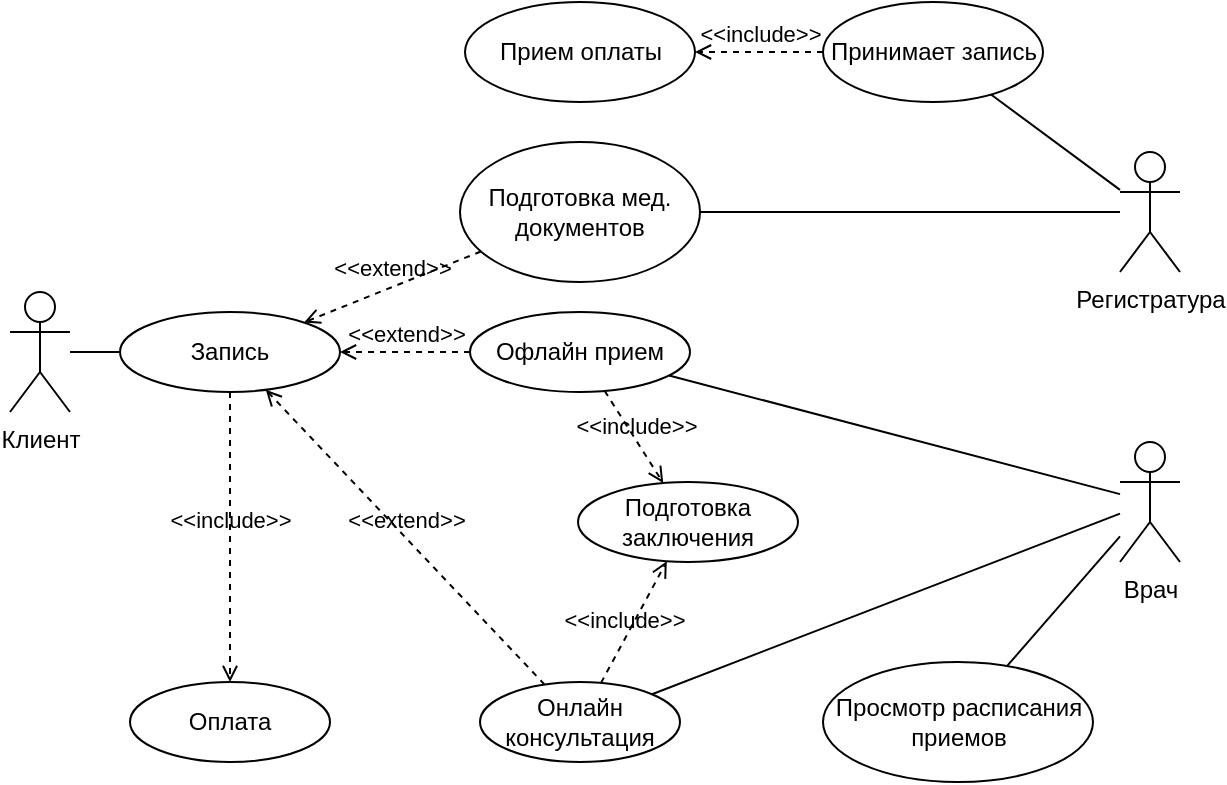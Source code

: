 <mxfile version="15.8.6" type="github" pages="3">
  <diagram id="oloi14bdkBVaeS-4npIr" name="Страница 1">
    <mxGraphModel dx="868" dy="450" grid="1" gridSize="10" guides="1" tooltips="1" connect="1" arrows="1" fold="1" page="1" pageScale="1" pageWidth="827" pageHeight="1169" math="0" shadow="0">
      <root>
        <mxCell id="0" />
        <mxCell id="1" parent="0" />
        <mxCell id="_VZFVksmb99cm_VWwcB9-1" value="Клиент" style="shape=umlActor;verticalLabelPosition=bottom;verticalAlign=top;html=1;outlineConnect=0;" parent="1" vertex="1">
          <mxGeometry x="100" y="255" width="30" height="60" as="geometry" />
        </mxCell>
        <mxCell id="_VZFVksmb99cm_VWwcB9-2" value="Регистратура" style="shape=umlActor;verticalLabelPosition=bottom;verticalAlign=top;html=1;outlineConnect=0;" parent="1" vertex="1">
          <mxGeometry x="655" y="185" width="30" height="60" as="geometry" />
        </mxCell>
        <mxCell id="_VZFVksmb99cm_VWwcB9-3" style="edgeStyle=none;orthogonalLoop=1;jettySize=auto;html=1;endArrow=none;" parent="1" source="_VZFVksmb99cm_VWwcB9-4" target="_VZFVksmb99cm_VWwcB9-9" edge="1">
          <mxGeometry relative="1" as="geometry" />
        </mxCell>
        <mxCell id="_VZFVksmb99cm_VWwcB9-4" value="Врач" style="shape=umlActor;verticalLabelPosition=bottom;verticalAlign=top;html=1;outlineConnect=0;" parent="1" vertex="1">
          <mxGeometry x="655" y="330" width="30" height="60" as="geometry" />
        </mxCell>
        <mxCell id="_VZFVksmb99cm_VWwcB9-5" value="Запись" style="ellipse;whiteSpace=wrap;html=1;flipV=1;" parent="1" vertex="1">
          <mxGeometry x="155" y="265" width="110" height="40" as="geometry" />
        </mxCell>
        <mxCell id="_VZFVksmb99cm_VWwcB9-6" value="" style="endArrow=none;html=1;" parent="1" source="_VZFVksmb99cm_VWwcB9-1" target="_VZFVksmb99cm_VWwcB9-5" edge="1">
          <mxGeometry width="50" height="50" relative="1" as="geometry">
            <mxPoint x="290" y="190" as="sourcePoint" />
            <mxPoint x="340" y="150" as="targetPoint" />
            <Array as="points" />
          </mxGeometry>
        </mxCell>
        <mxCell id="_VZFVksmb99cm_VWwcB9-7" style="edgeStyle=none;orthogonalLoop=1;jettySize=auto;html=1;endArrow=none;" parent="1" source="_VZFVksmb99cm_VWwcB9-8" target="_VZFVksmb99cm_VWwcB9-4" edge="1">
          <mxGeometry relative="1" as="geometry" />
        </mxCell>
        <mxCell id="_VZFVksmb99cm_VWwcB9-8" value="Онлайн консультация" style="ellipse;whiteSpace=wrap;html=1;flipV=1;" parent="1" vertex="1">
          <mxGeometry x="335" y="450" width="100" height="40" as="geometry" />
        </mxCell>
        <mxCell id="_VZFVksmb99cm_VWwcB9-9" value="Офлайн прием" style="ellipse;whiteSpace=wrap;html=1;flipV=1;" parent="1" vertex="1">
          <mxGeometry x="330" y="265" width="110" height="40" as="geometry" />
        </mxCell>
        <mxCell id="_VZFVksmb99cm_VWwcB9-10" value="Оплата" style="ellipse;whiteSpace=wrap;html=1;flipV=1;" parent="1" vertex="1">
          <mxGeometry x="160" y="450" width="100" height="40" as="geometry" />
        </mxCell>
        <mxCell id="_VZFVksmb99cm_VWwcB9-11" value="" style="edgeStyle=none;orthogonalLoop=1;jettySize=auto;html=1;endArrow=none;" parent="1" source="_VZFVksmb99cm_VWwcB9-12" target="_VZFVksmb99cm_VWwcB9-2" edge="1">
          <mxGeometry relative="1" as="geometry" />
        </mxCell>
        <mxCell id="_VZFVksmb99cm_VWwcB9-12" value="Принимает запись" style="ellipse;whiteSpace=wrap;html=1;" parent="1" vertex="1">
          <mxGeometry x="506.5" y="110" width="110" height="50" as="geometry" />
        </mxCell>
        <mxCell id="_VZFVksmb99cm_VWwcB9-13" value="" style="edgeStyle=none;orthogonalLoop=1;jettySize=auto;html=1;endArrow=none;" parent="1" source="_VZFVksmb99cm_VWwcB9-14" target="_VZFVksmb99cm_VWwcB9-2" edge="1">
          <mxGeometry relative="1" as="geometry" />
        </mxCell>
        <mxCell id="_VZFVksmb99cm_VWwcB9-14" value="Подготовка мед. документов" style="ellipse;whiteSpace=wrap;html=1;" parent="1" vertex="1">
          <mxGeometry x="325" y="180" width="120" height="70" as="geometry" />
        </mxCell>
        <mxCell id="_VZFVksmb99cm_VWwcB9-15" value="Прием оплаты" style="ellipse;whiteSpace=wrap;html=1;" parent="1" vertex="1">
          <mxGeometry x="327.5" y="110" width="115" height="50" as="geometry" />
        </mxCell>
        <mxCell id="_VZFVksmb99cm_VWwcB9-16" value="" style="edgeStyle=none;orthogonalLoop=1;jettySize=auto;html=1;endArrow=none;" parent="1" source="_VZFVksmb99cm_VWwcB9-17" target="_VZFVksmb99cm_VWwcB9-4" edge="1">
          <mxGeometry relative="1" as="geometry" />
        </mxCell>
        <mxCell id="_VZFVksmb99cm_VWwcB9-17" value="Просмотр расписания приемов" style="ellipse;whiteSpace=wrap;html=1;" parent="1" vertex="1">
          <mxGeometry x="506.5" y="440" width="135" height="60" as="geometry" />
        </mxCell>
        <mxCell id="_VZFVksmb99cm_VWwcB9-18" value="&lt;div&gt;Подготовка&lt;br&gt;&lt;/div&gt;&lt;div&gt;заключения&lt;/div&gt;" style="ellipse;whiteSpace=wrap;html=1;" parent="1" vertex="1">
          <mxGeometry x="384" y="350" width="110" height="40" as="geometry" />
        </mxCell>
        <mxCell id="_VZFVksmb99cm_VWwcB9-19" style="edgeStyle=none;orthogonalLoop=1;jettySize=auto;html=1;exitX=0.5;exitY=0;exitDx=0;exitDy=0;endArrow=none;" parent="1" source="_VZFVksmb99cm_VWwcB9-10" target="_VZFVksmb99cm_VWwcB9-10" edge="1">
          <mxGeometry relative="1" as="geometry" />
        </mxCell>
        <mxCell id="_VZFVksmb99cm_VWwcB9-20" value="&amp;lt;&amp;lt;extend&amp;gt;&amp;gt;" style="html=1;verticalAlign=bottom;labelBackgroundColor=none;endArrow=open;endFill=0;dashed=1;" parent="1" source="_VZFVksmb99cm_VWwcB9-9" target="_VZFVksmb99cm_VWwcB9-5" edge="1">
          <mxGeometry width="160" relative="1" as="geometry">
            <mxPoint x="310" y="60" as="sourcePoint" />
            <mxPoint x="470" y="60" as="targetPoint" />
          </mxGeometry>
        </mxCell>
        <mxCell id="_VZFVksmb99cm_VWwcB9-21" value="&amp;lt;&amp;lt;extend&amp;gt;&amp;gt;" style="html=1;verticalAlign=bottom;labelBackgroundColor=none;endArrow=open;endFill=0;dashed=1;" parent="1" source="_VZFVksmb99cm_VWwcB9-8" target="_VZFVksmb99cm_VWwcB9-5" edge="1">
          <mxGeometry width="160" relative="1" as="geometry">
            <mxPoint x="390.727" y="97.947" as="sourcePoint" />
            <mxPoint x="249.34" y="202.065" as="targetPoint" />
          </mxGeometry>
        </mxCell>
        <mxCell id="_VZFVksmb99cm_VWwcB9-22" value="&amp;lt;&amp;lt;include&amp;gt;&amp;gt;" style="html=1;verticalAlign=bottom;labelBackgroundColor=none;endArrow=open;endFill=0;dashed=1;" parent="1" source="_VZFVksmb99cm_VWwcB9-5" target="_VZFVksmb99cm_VWwcB9-10" edge="1">
          <mxGeometry width="160" relative="1" as="geometry">
            <mxPoint x="150" y="400" as="sourcePoint" />
            <mxPoint x="310" y="400" as="targetPoint" />
          </mxGeometry>
        </mxCell>
        <mxCell id="_VZFVksmb99cm_VWwcB9-23" value="&amp;lt;&amp;lt;include&amp;gt;&amp;gt;" style="html=1;verticalAlign=bottom;labelBackgroundColor=none;endArrow=open;endFill=0;dashed=1;" parent="1" source="_VZFVksmb99cm_VWwcB9-12" target="_VZFVksmb99cm_VWwcB9-15" edge="1">
          <mxGeometry width="160" relative="1" as="geometry">
            <mxPoint x="267.768" y="364.361" as="sourcePoint" />
            <mxPoint x="346.824" y="355.353" as="targetPoint" />
          </mxGeometry>
        </mxCell>
        <mxCell id="_VZFVksmb99cm_VWwcB9-24" value="&amp;lt;&amp;lt;include&amp;gt;&amp;gt;" style="html=1;verticalAlign=bottom;labelBackgroundColor=none;endArrow=open;endFill=0;dashed=1;" parent="1" source="_VZFVksmb99cm_VWwcB9-9" target="_VZFVksmb99cm_VWwcB9-18" edge="1">
          <mxGeometry x="0.116" y="-1" width="160" relative="1" as="geometry">
            <mxPoint x="527.927" y="464.32" as="sourcePoint" />
            <mxPoint x="603.995" y="460.001" as="targetPoint" />
            <mxPoint as="offset" />
          </mxGeometry>
        </mxCell>
        <mxCell id="_VZFVksmb99cm_VWwcB9-25" value="&amp;lt;&amp;lt;include&amp;gt;&amp;gt;" style="html=1;verticalAlign=bottom;labelBackgroundColor=none;endArrow=open;endFill=0;dashed=1;" parent="1" source="_VZFVksmb99cm_VWwcB9-8" target="_VZFVksmb99cm_VWwcB9-18" edge="1">
          <mxGeometry x="-0.272" width="160" relative="1" as="geometry">
            <mxPoint x="432.158" y="309.745" as="sourcePoint" />
            <mxPoint x="521.817" y="345.263" as="targetPoint" />
            <mxPoint as="offset" />
          </mxGeometry>
        </mxCell>
        <mxCell id="_VZFVksmb99cm_VWwcB9-26" value="&amp;lt;&amp;lt;extend&amp;gt;&amp;gt;" style="html=1;verticalAlign=bottom;labelBackgroundColor=none;endArrow=open;endFill=0;dashed=1;" parent="1" source="_VZFVksmb99cm_VWwcB9-14" target="_VZFVksmb99cm_VWwcB9-5" edge="1">
          <mxGeometry width="160" relative="1" as="geometry">
            <mxPoint x="361.46" y="310.851" as="sourcePoint" />
            <mxPoint x="248.557" y="364.154" as="targetPoint" />
          </mxGeometry>
        </mxCell>
      </root>
    </mxGraphModel>
  </diagram>
  <diagram name="Page-2" id="WZQspSvoAIKKfbA3gIWS">
    <mxGraphModel dx="1240" dy="643" grid="1" gridSize="10" guides="1" tooltips="1" connect="1" arrows="1" fold="1" page="1" pageScale="1" pageWidth="1169" pageHeight="827" math="0" shadow="0">
      <root>
        <mxCell id="chyshb_qgsGk9aUkCrZT-0" />
        <mxCell id="chyshb_qgsGk9aUkCrZT-1" parent="chyshb_qgsGk9aUkCrZT-0" />
        <mxCell id="M_wIs46ElPFsulJQE06Q-1" value="" style="edgeStyle=orthogonalEdgeStyle;rounded=0;orthogonalLoop=1;jettySize=auto;html=1;" parent="chyshb_qgsGk9aUkCrZT-1" source="chyshb_qgsGk9aUkCrZT-3" target="M_wIs46ElPFsulJQE06Q-0" edge="1">
          <mxGeometry relative="1" as="geometry" />
        </mxCell>
        <mxCell id="chyshb_qgsGk9aUkCrZT-3" value="Заходит на сайт" style="html=1;dashed=0;whitespace=wrap;" parent="chyshb_qgsGk9aUkCrZT-1" vertex="1">
          <mxGeometry x="240" y="110" width="100" height="50" as="geometry" />
        </mxCell>
        <mxCell id="chyshb_qgsGk9aUkCrZT-4" value="Клиент" style="shape=umlActor;verticalLabelPosition=bottom;verticalAlign=top;html=1;outlineConnect=0;" parent="chyshb_qgsGk9aUkCrZT-1" vertex="1">
          <mxGeometry x="140" y="105" width="30" height="60" as="geometry" />
        </mxCell>
        <mxCell id="jg4e_ubm0wkgg6tRbPcu-0" value="" style="endArrow=none;html=1;" parent="chyshb_qgsGk9aUkCrZT-1" source="chyshb_qgsGk9aUkCrZT-4" target="chyshb_qgsGk9aUkCrZT-3" edge="1">
          <mxGeometry width="50" height="50" relative="1" as="geometry">
            <mxPoint x="70" y="350" as="sourcePoint" />
            <mxPoint x="120" y="300" as="targetPoint" />
          </mxGeometry>
        </mxCell>
        <mxCell id="M_wIs46ElPFsulJQE06Q-7" style="edgeStyle=orthogonalEdgeStyle;rounded=0;orthogonalLoop=1;jettySize=auto;html=1;" parent="chyshb_qgsGk9aUkCrZT-1" source="M_wIs46ElPFsulJQE06Q-0" target="M_wIs46ElPFsulJQE06Q-6" edge="1">
          <mxGeometry relative="1" as="geometry" />
        </mxCell>
        <mxCell id="M_wIs46ElPFsulJQE06Q-0" value="Выбор типа записи" style="whiteSpace=wrap;html=1;dashed=0;" parent="chyshb_qgsGk9aUkCrZT-1" vertex="1">
          <mxGeometry x="410" y="105" width="120" height="60" as="geometry" />
        </mxCell>
        <mxCell id="M_wIs46ElPFsulJQE06Q-4" style="edgeStyle=orthogonalEdgeStyle;rounded=0;orthogonalLoop=1;jettySize=auto;html=1;" parent="chyshb_qgsGk9aUkCrZT-1" source="M_wIs46ElPFsulJQE06Q-3" target="M_wIs46ElPFsulJQE06Q-0" edge="1">
          <mxGeometry relative="1" as="geometry" />
        </mxCell>
        <mxCell id="M_wIs46ElPFsulJQE06Q-3" value="типы записей" style="html=1;dashed=0;whitespace=wrap;shape=partialRectangle;right=0;fillColor=#f8cecc;strokeColor=#b85450;" parent="chyshb_qgsGk9aUkCrZT-1" vertex="1">
          <mxGeometry x="420" y="220" width="100" height="30" as="geometry" />
        </mxCell>
        <mxCell id="M_wIs46ElPFsulJQE06Q-8" value="онлайн" style="edgeStyle=orthogonalEdgeStyle;rounded=1;orthogonalLoop=1;jettySize=auto;html=1;" parent="chyshb_qgsGk9aUkCrZT-1" source="M_wIs46ElPFsulJQE06Q-6" target="M_wIs46ElPFsulJQE06Q-10" edge="1">
          <mxGeometry x="-0.571" relative="1" as="geometry">
            <mxPoint x="720" y="40" as="targetPoint" />
            <Array as="points">
              <mxPoint x="650" y="40" />
            </Array>
            <mxPoint as="offset" />
          </mxGeometry>
        </mxCell>
        <mxCell id="M_wIs46ElPFsulJQE06Q-9" value="офлайн" style="edgeStyle=orthogonalEdgeStyle;rounded=1;orthogonalLoop=1;jettySize=auto;html=1;" parent="chyshb_qgsGk9aUkCrZT-1" source="M_wIs46ElPFsulJQE06Q-6" target="M_wIs46ElPFsulJQE06Q-12" edge="1">
          <mxGeometry x="-0.5" relative="1" as="geometry">
            <mxPoint x="720" y="210" as="targetPoint" />
            <Array as="points">
              <mxPoint x="650" y="210" />
            </Array>
            <mxPoint as="offset" />
          </mxGeometry>
        </mxCell>
        <mxCell id="M_wIs46ElPFsulJQE06Q-6" value="" style="shape=rhombus;html=1;dashed=0;whitespace=wrap;perimeter=rhombusPerimeter;" parent="chyshb_qgsGk9aUkCrZT-1" vertex="1">
          <mxGeometry x="620" y="110" width="60" height="50" as="geometry" />
        </mxCell>
        <mxCell id="M_wIs46ElPFsulJQE06Q-14" style="edgeStyle=orthogonalEdgeStyle;rounded=1;orthogonalLoop=1;jettySize=auto;html=1;" parent="chyshb_qgsGk9aUkCrZT-1" source="M_wIs46ElPFsulJQE06Q-10" target="M_wIs46ElPFsulJQE06Q-13" edge="1">
          <mxGeometry relative="1" as="geometry">
            <Array as="points">
              <mxPoint x="920" y="45" />
            </Array>
          </mxGeometry>
        </mxCell>
        <mxCell id="M_wIs46ElPFsulJQE06Q-18" style="edgeStyle=orthogonalEdgeStyle;rounded=1;orthogonalLoop=1;jettySize=auto;html=1;jumpStyle=arc;jumpSize=12;" parent="chyshb_qgsGk9aUkCrZT-1" source="M_wIs46ElPFsulJQE06Q-10" target="M_wIs46ElPFsulJQE06Q-16" edge="1">
          <mxGeometry relative="1" as="geometry">
            <Array as="points">
              <mxPoint x="780" y="110" />
              <mxPoint x="880" y="110" />
              <mxPoint x="880" y="280" />
              <mxPoint x="780" y="280" />
            </Array>
          </mxGeometry>
        </mxCell>
        <mxCell id="M_wIs46ElPFsulJQE06Q-10" value="Передать&lt;br&gt;документы&lt;br&gt;для онлайн-записи" style="html=1;dashed=0;whitespace=wrap;" parent="chyshb_qgsGk9aUkCrZT-1" vertex="1">
          <mxGeometry x="720" y="20" width="120" height="50" as="geometry" />
        </mxCell>
        <mxCell id="M_wIs46ElPFsulJQE06Q-15" style="edgeStyle=orthogonalEdgeStyle;rounded=1;orthogonalLoop=1;jettySize=auto;html=1;jumpStyle=arc;jumpSize=11;" parent="chyshb_qgsGk9aUkCrZT-1" source="M_wIs46ElPFsulJQE06Q-12" target="M_wIs46ElPFsulJQE06Q-13" edge="1">
          <mxGeometry relative="1" as="geometry">
            <Array as="points">
              <mxPoint x="920" y="205" />
            </Array>
          </mxGeometry>
        </mxCell>
        <mxCell id="M_wIs46ElPFsulJQE06Q-17" style="edgeStyle=orthogonalEdgeStyle;rounded=0;orthogonalLoop=1;jettySize=auto;html=1;" parent="chyshb_qgsGk9aUkCrZT-1" source="M_wIs46ElPFsulJQE06Q-12" target="M_wIs46ElPFsulJQE06Q-16" edge="1">
          <mxGeometry relative="1" as="geometry" />
        </mxCell>
        <mxCell id="M_wIs46ElPFsulJQE06Q-12" value="Передать&lt;br&gt;документы&lt;br&gt;для офлайн-записи" style="html=1;dashed=0;whitespace=wrap;" parent="chyshb_qgsGk9aUkCrZT-1" vertex="1">
          <mxGeometry x="720" y="180" width="120" height="50" as="geometry" />
        </mxCell>
        <mxCell id="M_wIs46ElPFsulJQE06Q-23" style="edgeStyle=none;rounded=1;jumpStyle=arc;jumpSize=11;orthogonalLoop=1;jettySize=auto;html=1;startArrow=none;startFill=0;fillColor=#f8cecc;strokeColor=#000000;endArrow=classic;endFill=1;" parent="chyshb_qgsGk9aUkCrZT-1" source="M_wIs46ElPFsulJQE06Q-13" target="M_wIs46ElPFsulJQE06Q-22" edge="1">
          <mxGeometry relative="1" as="geometry" />
        </mxCell>
        <mxCell id="cs4Cjibk9OwdWQ8Tq4Z0-1" value="" style="edgeStyle=orthogonalEdgeStyle;rounded=0;orthogonalLoop=1;jettySize=auto;html=1;" parent="chyshb_qgsGk9aUkCrZT-1" source="M_wIs46ElPFsulJQE06Q-13" target="cs4Cjibk9OwdWQ8Tq4Z0-0" edge="1">
          <mxGeometry relative="1" as="geometry" />
        </mxCell>
        <mxCell id="_Hzn1EHsOx0p-OMz16X2-3" style="edgeStyle=orthogonalEdgeStyle;rounded=1;orthogonalLoop=1;jettySize=auto;html=1;entryX=0.5;entryY=0;entryDx=0;entryDy=0;startArrow=classic;startFill=1;" parent="chyshb_qgsGk9aUkCrZT-1" source="M_wIs46ElPFsulJQE06Q-13" target="_Hzn1EHsOx0p-OMz16X2-2" edge="1">
          <mxGeometry relative="1" as="geometry">
            <Array as="points">
              <mxPoint x="980" y="220" />
              <mxPoint x="1090" y="220" />
              <mxPoint x="1090" y="300" />
            </Array>
          </mxGeometry>
        </mxCell>
        <mxCell id="M_wIs46ElPFsulJQE06Q-13" value="Выполнить оплату" style="whiteSpace=wrap;html=1;dashed=0;" parent="chyshb_qgsGk9aUkCrZT-1" vertex="1">
          <mxGeometry x="900" y="90" width="120" height="60" as="geometry" />
        </mxCell>
        <mxCell id="M_wIs46ElPFsulJQE06Q-16" value="документы" style="html=1;dashed=0;whitespace=wrap;shape=partialRectangle;right=0;" parent="chyshb_qgsGk9aUkCrZT-1" vertex="1">
          <mxGeometry x="730" y="300" width="100" height="30" as="geometry" />
        </mxCell>
        <mxCell id="M_wIs46ElPFsulJQE06Q-22" value="платеж" style="html=1;dashed=0;whitespace=wrap;shape=partialRectangle;right=0;" parent="chyshb_qgsGk9aUkCrZT-1" vertex="1">
          <mxGeometry x="910" y="300" width="100" height="30" as="geometry" />
        </mxCell>
        <mxCell id="dU9Qp3HIcsZKu6jttzmx-0" value="Регистратура" style="shape=umlActor;verticalLabelPosition=bottom;verticalAlign=top;html=1;outlineConnect=0;" parent="chyshb_qgsGk9aUkCrZT-1" vertex="1">
          <mxGeometry x="30" y="395" width="30" height="60" as="geometry" />
        </mxCell>
        <mxCell id="_Hzn1EHsOx0p-OMz16X2-5" style="edgeStyle=orthogonalEdgeStyle;rounded=1;orthogonalLoop=1;jettySize=auto;html=1;" parent="chyshb_qgsGk9aUkCrZT-1" source="dU9Qp3HIcsZKu6jttzmx-3" target="_Hzn1EHsOx0p-OMz16X2-6" edge="1">
          <mxGeometry relative="1" as="geometry">
            <mxPoint x="980" y="494" as="targetPoint" />
          </mxGeometry>
        </mxCell>
        <mxCell id="dU9Qp3HIcsZKu6jttzmx-3" value="Одобрить запись" style="whiteSpace=wrap;html=1;dashed=0;fillColor=#FFFFFF;strokeColor=#000000;" parent="chyshb_qgsGk9aUkCrZT-1" vertex="1">
          <mxGeometry x="240" y="500" width="120" height="60" as="geometry" />
        </mxCell>
        <mxCell id="cs4Cjibk9OwdWQ8Tq4Z0-0" value="Посещение врача по графику" style="whiteSpace=wrap;html=1;dashed=0;" parent="chyshb_qgsGk9aUkCrZT-1" vertex="1">
          <mxGeometry x="1100" y="90" width="120" height="60" as="geometry" />
        </mxCell>
        <mxCell id="cs4Cjibk9OwdWQ8Tq4Z0-9" value="" style="edgeStyle=orthogonalEdgeStyle;rounded=0;orthogonalLoop=1;jettySize=auto;html=1;" parent="chyshb_qgsGk9aUkCrZT-1" source="cs4Cjibk9OwdWQ8Tq4Z0-4" target="cs4Cjibk9OwdWQ8Tq4Z0-8" edge="1">
          <mxGeometry relative="1" as="geometry" />
        </mxCell>
        <mxCell id="AYNb8dDpuPRthrVBNWEp-6" style="edgeStyle=orthogonalEdgeStyle;rounded=0;orthogonalLoop=1;jettySize=auto;html=1;entryX=0.5;entryY=0;entryDx=0;entryDy=0;startArrow=classic;startFill=1;endArrow=none;endFill=0;" parent="chyshb_qgsGk9aUkCrZT-1" source="cs4Cjibk9OwdWQ8Tq4Z0-4" target="AYNb8dDpuPRthrVBNWEp-5" edge="1">
          <mxGeometry relative="1" as="geometry" />
        </mxCell>
        <mxCell id="cs4Cjibk9OwdWQ8Tq4Z0-4" value="Просмотр заявок на запись" style="rounded=0;whiteSpace=wrap;html=1;fillColor=#FFFFFF;strokeColor=#000000;" parent="chyshb_qgsGk9aUkCrZT-1" vertex="1">
          <mxGeometry x="220" y="990" width="120" height="60" as="geometry" />
        </mxCell>
        <mxCell id="cs4Cjibk9OwdWQ8Tq4Z0-11" value="" style="edgeStyle=orthogonalEdgeStyle;rounded=0;orthogonalLoop=1;jettySize=auto;html=1;exitX=1;exitY=0.5;exitDx=0;exitDy=0;" parent="chyshb_qgsGk9aUkCrZT-1" source="7--ocnABGTYzaOK7ahgH-9" target="cs4Cjibk9OwdWQ8Tq4Z0-10" edge="1">
          <mxGeometry relative="1" as="geometry" />
        </mxCell>
        <mxCell id="cs4Cjibk9OwdWQ8Tq4Z0-13" style="edgeStyle=orthogonalEdgeStyle;rounded=0;orthogonalLoop=1;jettySize=auto;html=1;entryX=0.5;entryY=0;entryDx=0;entryDy=0;startArrow=classic;startFill=1;endArrow=none;endFill=0;" parent="chyshb_qgsGk9aUkCrZT-1" source="cs4Cjibk9OwdWQ8Tq4Z0-8" target="cs4Cjibk9OwdWQ8Tq4Z0-12" edge="1">
          <mxGeometry relative="1" as="geometry" />
        </mxCell>
        <mxCell id="7--ocnABGTYzaOK7ahgH-10" style="edgeStyle=orthogonalEdgeStyle;rounded=0;orthogonalLoop=1;jettySize=auto;html=1;exitX=1;exitY=0.5;exitDx=0;exitDy=0;startArrow=none;startFill=0;endArrow=classic;endFill=1;strokeColor=#000000;" edge="1" parent="chyshb_qgsGk9aUkCrZT-1" source="cs4Cjibk9OwdWQ8Tq4Z0-8" target="7--ocnABGTYzaOK7ahgH-9">
          <mxGeometry relative="1" as="geometry" />
        </mxCell>
        <mxCell id="cs4Cjibk9OwdWQ8Tq4Z0-8" value="Просмотр документов" style="whiteSpace=wrap;html=1;rounded=0;" parent="chyshb_qgsGk9aUkCrZT-1" vertex="1">
          <mxGeometry x="420" y="990" width="120" height="60" as="geometry" />
        </mxCell>
        <mxCell id="cs4Cjibk9OwdWQ8Tq4Z0-15" style="edgeStyle=orthogonalEdgeStyle;rounded=0;orthogonalLoop=1;jettySize=auto;html=1;startArrow=classic;startFill=1;endArrow=none;endFill=0;" parent="chyshb_qgsGk9aUkCrZT-1" source="cs4Cjibk9OwdWQ8Tq4Z0-10" target="cs4Cjibk9OwdWQ8Tq4Z0-14" edge="1">
          <mxGeometry relative="1" as="geometry">
            <mxPoint x="870.059" y="960" as="targetPoint" />
          </mxGeometry>
        </mxCell>
        <mxCell id="lldwoEvKOO36X0_1WBeV-4" value="" style="edgeStyle=orthogonalEdgeStyle;rounded=1;orthogonalLoop=1;jettySize=auto;html=1;startArrow=none;startFill=0;" parent="chyshb_qgsGk9aUkCrZT-1" source="cs4Cjibk9OwdWQ8Tq4Z0-10" target="lldwoEvKOO36X0_1WBeV-3" edge="1">
          <mxGeometry relative="1" as="geometry" />
        </mxCell>
        <mxCell id="cs4Cjibk9OwdWQ8Tq4Z0-10" value="Принимает оплату" style="rounded=0;whiteSpace=wrap;html=1;" parent="chyshb_qgsGk9aUkCrZT-1" vertex="1">
          <mxGeometry x="810" y="990" width="120" height="60" as="geometry" />
        </mxCell>
        <mxCell id="nnp29m0ys1vsYkLRy2YP-0" style="edgeStyle=orthogonalEdgeStyle;rounded=1;orthogonalLoop=1;jettySize=auto;html=1;exitX=0.5;exitY=1;exitDx=0;exitDy=0;startArrow=none;startFill=0;endArrow=classic;endFill=1;" parent="chyshb_qgsGk9aUkCrZT-1" source="cs4Cjibk9OwdWQ8Tq4Z0-12" target="jt40n6sy65s7hF8taiSB-1" edge="1">
          <mxGeometry relative="1" as="geometry" />
        </mxCell>
        <mxCell id="cs4Cjibk9OwdWQ8Tq4Z0-12" value="документы" style="html=1;dashed=0;whitespace=wrap;shape=partialRectangle;right=0;" parent="chyshb_qgsGk9aUkCrZT-1" vertex="1">
          <mxGeometry x="430" y="1090" width="100" height="30" as="geometry" />
        </mxCell>
        <mxCell id="cs4Cjibk9OwdWQ8Tq4Z0-14" value="платеж" style="html=1;dashed=0;whitespace=wrap;shape=partialRectangle;right=0;" parent="chyshb_qgsGk9aUkCrZT-1" vertex="1">
          <mxGeometry x="820" y="920" width="100" height="30" as="geometry" />
        </mxCell>
        <mxCell id="aHwNBLBxzH7Cfxhc9vWb-4" value="Врач" style="shape=umlActor;verticalLabelPosition=bottom;verticalAlign=top;html=1;outlineConnect=0;" parent="chyshb_qgsGk9aUkCrZT-1" vertex="1">
          <mxGeometry x="110" y="1250" width="30" height="60" as="geometry" />
        </mxCell>
        <mxCell id="jt40n6sy65s7hF8taiSB-0" style="edgeStyle=orthogonalEdgeStyle;rounded=1;orthogonalLoop=1;jettySize=auto;html=1;entryX=0.5;entryY=1;entryDx=0;entryDy=0;startArrow=classic;startFill=1;endArrow=none;endFill=0;" parent="chyshb_qgsGk9aUkCrZT-1" source="AYNb8dDpuPRthrVBNWEp-1" target="AYNb8dDpuPRthrVBNWEp-5" edge="1">
          <mxGeometry relative="1" as="geometry" />
        </mxCell>
        <mxCell id="jt40n6sy65s7hF8taiSB-2" value="" style="edgeStyle=orthogonalEdgeStyle;rounded=1;orthogonalLoop=1;jettySize=auto;html=1;startArrow=none;startFill=0;endArrow=classic;endFill=1;" parent="chyshb_qgsGk9aUkCrZT-1" source="AYNb8dDpuPRthrVBNWEp-1" target="jt40n6sy65s7hF8taiSB-1" edge="1">
          <mxGeometry relative="1" as="geometry" />
        </mxCell>
        <mxCell id="AYNb8dDpuPRthrVBNWEp-1" value="Просмотр расписания" style="rounded=0;whiteSpace=wrap;html=1;" parent="chyshb_qgsGk9aUkCrZT-1" vertex="1">
          <mxGeometry x="215" y="1250" width="130" height="60" as="geometry" />
        </mxCell>
        <mxCell id="AYNb8dDpuPRthrVBNWEp-3" value="" style="endArrow=none;html=1;strokeColor=#000000;exitX=0;exitY=0.5;exitDx=0;exitDy=0;" parent="chyshb_qgsGk9aUkCrZT-1" source="AYNb8dDpuPRthrVBNWEp-1" target="aHwNBLBxzH7Cfxhc9vWb-4" edge="1">
          <mxGeometry width="50" height="50" relative="1" as="geometry">
            <mxPoint x="650" y="1290" as="sourcePoint" />
            <mxPoint x="700" y="1240" as="targetPoint" />
          </mxGeometry>
        </mxCell>
        <mxCell id="AYNb8dDpuPRthrVBNWEp-5" value="запись" style="html=1;dashed=0;whitespace=wrap;shape=partialRectangle;right=0;" parent="chyshb_qgsGk9aUkCrZT-1" vertex="1">
          <mxGeometry x="230" y="1087" width="100" height="30" as="geometry" />
        </mxCell>
        <mxCell id="_Hzn1EHsOx0p-OMz16X2-4" style="edgeStyle=orthogonalEdgeStyle;rounded=1;orthogonalLoop=1;jettySize=auto;html=1;entryX=0.5;entryY=0;entryDx=0;entryDy=0;startArrow=classic;startFill=1;" parent="chyshb_qgsGk9aUkCrZT-1" source="_Hzn1EHsOx0p-OMz16X2-2" target="dU9Qp3HIcsZKu6jttzmx-3" edge="1">
          <mxGeometry relative="1" as="geometry">
            <Array as="points">
              <mxPoint x="1090" y="410" />
              <mxPoint x="610" y="410" />
              <mxPoint x="610" y="470" />
              <mxPoint x="300" y="470" />
            </Array>
          </mxGeometry>
        </mxCell>
        <mxCell id="_Hzn1EHsOx0p-OMz16X2-2" value="запись" style="html=1;dashed=0;whitespace=wrap;shape=partialRectangle;right=0;" parent="chyshb_qgsGk9aUkCrZT-1" vertex="1">
          <mxGeometry x="1040" y="300" width="100" height="30" as="geometry" />
        </mxCell>
        <mxCell id="_Hzn1EHsOx0p-OMz16X2-8" value="Одобрено" style="edgeStyle=orthogonalEdgeStyle;rounded=1;orthogonalLoop=1;jettySize=auto;html=1;entryX=0;entryY=0.5;entryDx=0;entryDy=0;" parent="chyshb_qgsGk9aUkCrZT-1" source="_Hzn1EHsOx0p-OMz16X2-6" target="fylJPBsSb1is2DjqiOCG-7" edge="1">
          <mxGeometry x="-0.742" relative="1" as="geometry">
            <mxPoint x="765" y="450" as="targetPoint" />
            <Array as="points">
              <mxPoint x="695" y="460" />
            </Array>
            <mxPoint as="offset" />
          </mxGeometry>
        </mxCell>
        <mxCell id="_Hzn1EHsOx0p-OMz16X2-9" value="Не одобрено" style="edgeStyle=orthogonalEdgeStyle;rounded=1;orthogonalLoop=1;jettySize=auto;html=1;entryX=0;entryY=0.5;entryDx=0;entryDy=0;" parent="chyshb_qgsGk9aUkCrZT-1" source="_Hzn1EHsOx0p-OMz16X2-6" target="fylJPBsSb1is2DjqiOCG-8" edge="1">
          <mxGeometry x="-0.636" relative="1" as="geometry">
            <mxPoint x="765" y="610" as="targetPoint" />
            <Array as="points">
              <mxPoint x="695" y="610" />
              <mxPoint x="825" y="610" />
            </Array>
            <mxPoint as="offset" />
          </mxGeometry>
        </mxCell>
        <mxCell id="_Hzn1EHsOx0p-OMz16X2-6" value="" style="rhombus;whiteSpace=wrap;html=1;" parent="chyshb_qgsGk9aUkCrZT-1" vertex="1">
          <mxGeometry x="655" y="490" width="80" height="80" as="geometry" />
        </mxCell>
        <mxCell id="W8-GDiyUZ-HHWznwi_R_-1" value="" style="edgeStyle=orthogonalEdgeStyle;rounded=0;orthogonalLoop=1;jettySize=auto;html=1;startArrow=none;startFill=0;endArrow=classic;endFill=1;strokeColor=#000000;" edge="1" parent="chyshb_qgsGk9aUkCrZT-1" source="h_tCUViRCwLpKKxxs8W--0" target="W8-GDiyUZ-HHWznwi_R_-0">
          <mxGeometry relative="1" as="geometry" />
        </mxCell>
        <mxCell id="h_tCUViRCwLpKKxxs8W--0" value="Просмотр документов пациента" style="rounded=0;whiteSpace=wrap;html=1;" parent="chyshb_qgsGk9aUkCrZT-1" vertex="1">
          <mxGeometry x="240" y="320" width="120" height="60" as="geometry" />
        </mxCell>
        <mxCell id="fylJPBsSb1is2DjqiOCG-2" style="edgeStyle=orthogonalEdgeStyle;rounded=1;orthogonalLoop=1;jettySize=auto;html=1;exitX=1;exitY=0.5;exitDx=0;exitDy=0;entryX=0.5;entryY=1;entryDx=0;entryDy=0;startArrow=classic;startFill=1;endArrow=none;endFill=0;" parent="chyshb_qgsGk9aUkCrZT-1" source="fylJPBsSb1is2DjqiOCG-1" target="M_wIs46ElPFsulJQE06Q-22" edge="1">
          <mxGeometry relative="1" as="geometry">
            <Array as="points">
              <mxPoint x="580" y="424" />
              <mxPoint x="580" y="370" />
              <mxPoint x="960" y="370" />
            </Array>
          </mxGeometry>
        </mxCell>
        <mxCell id="fylJPBsSb1is2DjqiOCG-1" value="Принимает оплату" style="rounded=0;whiteSpace=wrap;html=1;" parent="chyshb_qgsGk9aUkCrZT-1" vertex="1">
          <mxGeometry x="240" y="394" width="120" height="60" as="geometry" />
        </mxCell>
        <mxCell id="nnp29m0ys1vsYkLRy2YP-16" value="" style="edgeStyle=orthogonalEdgeStyle;rounded=1;orthogonalLoop=1;jettySize=auto;html=1;startArrow=none;startFill=0;endArrow=classic;endFill=1;" parent="chyshb_qgsGk9aUkCrZT-1" source="fylJPBsSb1is2DjqiOCG-7" target="nnp29m0ys1vsYkLRy2YP-15" edge="1">
          <mxGeometry relative="1" as="geometry" />
        </mxCell>
        <mxCell id="fylJPBsSb1is2DjqiOCG-7" value="Клиент направляется на прием" style="rounded=0;whiteSpace=wrap;html=1;strokeColor=#000000;fillColor=#FFFFFF;" parent="chyshb_qgsGk9aUkCrZT-1" vertex="1">
          <mxGeometry x="825" y="430" width="120" height="60" as="geometry" />
        </mxCell>
        <mxCell id="7--ocnABGTYzaOK7ahgH-1" value="" style="edgeStyle=orthogonalEdgeStyle;rounded=0;orthogonalLoop=1;jettySize=auto;html=1;startArrow=none;startFill=0;endArrow=classic;endFill=1;strokeColor=#000000;" edge="1" parent="chyshb_qgsGk9aUkCrZT-1" source="fylJPBsSb1is2DjqiOCG-8" target="7--ocnABGTYzaOK7ahgH-0">
          <mxGeometry relative="1" as="geometry" />
        </mxCell>
        <mxCell id="fylJPBsSb1is2DjqiOCG-8" value="Клиенту отказано по каким либо причинам" style="rounded=0;whiteSpace=wrap;html=1;strokeColor=#000000;fillColor=#FFFFFF;" parent="chyshb_qgsGk9aUkCrZT-1" vertex="1">
          <mxGeometry x="825" y="580" width="120" height="60" as="geometry" />
        </mxCell>
        <mxCell id="lldwoEvKOO36X0_1WBeV-0" value="Регистратура" style="shape=umlActor;verticalLabelPosition=bottom;verticalAlign=top;html=1;outlineConnect=0;" parent="chyshb_qgsGk9aUkCrZT-1" vertex="1">
          <mxGeometry x="110" y="990" width="30" height="60" as="geometry" />
        </mxCell>
        <mxCell id="lldwoEvKOO36X0_1WBeV-1" value="" style="endArrow=none;html=1;rounded=1;entryX=0;entryY=0.5;entryDx=0;entryDy=0;endFill=0;" parent="chyshb_qgsGk9aUkCrZT-1" source="lldwoEvKOO36X0_1WBeV-0" target="cs4Cjibk9OwdWQ8Tq4Z0-4" edge="1">
          <mxGeometry width="50" height="50" relative="1" as="geometry">
            <mxPoint x="145" y="983" as="sourcePoint" />
            <mxPoint x="195" y="933" as="targetPoint" />
          </mxGeometry>
        </mxCell>
        <mxCell id="lldwoEvKOO36X0_1WBeV-3" value="Одобрить запись" style="whiteSpace=wrap;html=1;rounded=0;" parent="chyshb_qgsGk9aUkCrZT-1" vertex="1">
          <mxGeometry x="990" y="990" width="120" height="60" as="geometry" />
        </mxCell>
        <mxCell id="jt40n6sy65s7hF8taiSB-8" style="edgeStyle=orthogonalEdgeStyle;rounded=1;orthogonalLoop=1;jettySize=auto;html=1;exitX=0.5;exitY=1;exitDx=0;exitDy=0;entryX=0.5;entryY=0;entryDx=0;entryDy=0;startArrow=classic;startFill=1;endArrow=none;endFill=0;" parent="chyshb_qgsGk9aUkCrZT-1" source="AYNb8dDpuPRthrVBNWEp-1" target="jt40n6sy65s7hF8taiSB-7" edge="1">
          <mxGeometry relative="1" as="geometry" />
        </mxCell>
        <mxCell id="nnp29m0ys1vsYkLRy2YP-2" value="" style="edgeStyle=orthogonalEdgeStyle;rounded=1;orthogonalLoop=1;jettySize=auto;html=1;startArrow=none;startFill=0;endArrow=classic;endFill=1;" parent="chyshb_qgsGk9aUkCrZT-1" source="jt40n6sy65s7hF8taiSB-1" target="nnp29m0ys1vsYkLRy2YP-1" edge="1">
          <mxGeometry relative="1" as="geometry" />
        </mxCell>
        <mxCell id="jt40n6sy65s7hF8taiSB-1" value="Ознакомление с документами клиента" style="whiteSpace=wrap;html=1;rounded=0;" parent="chyshb_qgsGk9aUkCrZT-1" vertex="1">
          <mxGeometry x="420" y="1250" width="120" height="60" as="geometry" />
        </mxCell>
        <mxCell id="jt40n6sy65s7hF8taiSB-6" style="edgeStyle=orthogonalEdgeStyle;rounded=1;orthogonalLoop=1;jettySize=auto;html=1;exitX=0.5;exitY=1;exitDx=0;exitDy=0;entryX=0.5;entryY=0;entryDx=0;entryDy=0;startArrow=none;startFill=0;endArrow=classic;endFill=1;fillColor=#f8cecc;strokeColor=#000000;" parent="chyshb_qgsGk9aUkCrZT-1" source="jt40n6sy65s7hF8taiSB-3" target="cs4Cjibk9OwdWQ8Tq4Z0-0" edge="1">
          <mxGeometry relative="1" as="geometry" />
        </mxCell>
        <mxCell id="jt40n6sy65s7hF8taiSB-3" value="график врача" style="html=1;dashed=0;whitespace=wrap;shape=partialRectangle;right=0;" parent="chyshb_qgsGk9aUkCrZT-1" vertex="1">
          <mxGeometry x="1100" y="30" width="120" height="30" as="geometry" />
        </mxCell>
        <mxCell id="jt40n6sy65s7hF8taiSB-7" value="график врача" style="html=1;dashed=0;whitespace=wrap;shape=partialRectangle;right=0;" parent="chyshb_qgsGk9aUkCrZT-1" vertex="1">
          <mxGeometry x="220" y="1351" width="120" height="30" as="geometry" />
        </mxCell>
        <mxCell id="nnp29m0ys1vsYkLRy2YP-4" value="" style="edgeStyle=orthogonalEdgeStyle;rounded=1;orthogonalLoop=1;jettySize=auto;html=1;startArrow=none;startFill=0;endArrow=classic;endFill=1;" parent="chyshb_qgsGk9aUkCrZT-1" source="nnp29m0ys1vsYkLRy2YP-1" target="nnp29m0ys1vsYkLRy2YP-3" edge="1">
          <mxGeometry relative="1" as="geometry" />
        </mxCell>
        <mxCell id="nnp29m0ys1vsYkLRy2YP-1" value="Прием клиента" style="whiteSpace=wrap;html=1;rounded=0;" parent="chyshb_qgsGk9aUkCrZT-1" vertex="1">
          <mxGeometry x="620" y="1250" width="120" height="60" as="geometry" />
        </mxCell>
        <mxCell id="nnp29m0ys1vsYkLRy2YP-6" value="Онлайн" style="edgeStyle=orthogonalEdgeStyle;rounded=1;orthogonalLoop=1;jettySize=auto;html=1;startArrow=classic;startFill=1;endArrow=classic;endFill=1;exitX=0.5;exitY=0;exitDx=0;exitDy=0;entryX=0;entryY=0.5;entryDx=0;entryDy=0;" parent="chyshb_qgsGk9aUkCrZT-1" source="nnp29m0ys1vsYkLRy2YP-3" target="nnp29m0ys1vsYkLRy2YP-5" edge="1">
          <mxGeometry x="-0.5" relative="1" as="geometry">
            <mxPoint x="900" y="1180" as="targetPoint" />
            <mxPoint as="offset" />
          </mxGeometry>
        </mxCell>
        <mxCell id="nnp29m0ys1vsYkLRy2YP-8" value="Оффлайн" style="edgeStyle=orthogonalEdgeStyle;rounded=1;orthogonalLoop=1;jettySize=auto;html=1;startArrow=classic;startFill=1;endArrow=classic;endFill=1;entryX=0;entryY=0.5;entryDx=0;entryDy=0;exitX=0.5;exitY=1;exitDx=0;exitDy=0;" parent="chyshb_qgsGk9aUkCrZT-1" source="nnp29m0ys1vsYkLRy2YP-3" target="nnp29m0ys1vsYkLRy2YP-7" edge="1">
          <mxGeometry x="-0.483" relative="1" as="geometry">
            <mxPoint as="offset" />
          </mxGeometry>
        </mxCell>
        <mxCell id="nnp29m0ys1vsYkLRy2YP-3" value="" style="rhombus;whiteSpace=wrap;html=1;rounded=0;" parent="chyshb_qgsGk9aUkCrZT-1" vertex="1">
          <mxGeometry x="800" y="1240" width="80" height="80" as="geometry" />
        </mxCell>
        <mxCell id="nnp29m0ys1vsYkLRy2YP-11" style="edgeStyle=orthogonalEdgeStyle;rounded=1;orthogonalLoop=1;jettySize=auto;html=1;entryX=0.5;entryY=0;entryDx=0;entryDy=0;startArrow=none;startFill=0;endArrow=classic;endFill=1;" parent="chyshb_qgsGk9aUkCrZT-1" source="nnp29m0ys1vsYkLRy2YP-5" target="nnp29m0ys1vsYkLRy2YP-10" edge="1">
          <mxGeometry relative="1" as="geometry" />
        </mxCell>
        <mxCell id="nnp29m0ys1vsYkLRy2YP-5" value="Онлайн прием" style="whiteSpace=wrap;html=1;rounded=0;" parent="chyshb_qgsGk9aUkCrZT-1" vertex="1">
          <mxGeometry x="910" y="1160" width="120" height="60" as="geometry" />
        </mxCell>
        <mxCell id="nnp29m0ys1vsYkLRy2YP-12" style="edgeStyle=orthogonalEdgeStyle;rounded=1;orthogonalLoop=1;jettySize=auto;html=1;entryX=0.5;entryY=1;entryDx=0;entryDy=0;startArrow=none;startFill=0;endArrow=classic;endFill=1;" parent="chyshb_qgsGk9aUkCrZT-1" source="nnp29m0ys1vsYkLRy2YP-7" target="nnp29m0ys1vsYkLRy2YP-10" edge="1">
          <mxGeometry relative="1" as="geometry" />
        </mxCell>
        <mxCell id="nnp29m0ys1vsYkLRy2YP-7" value="Оффлайн прием" style="whiteSpace=wrap;html=1;rounded=0;" parent="chyshb_qgsGk9aUkCrZT-1" vertex="1">
          <mxGeometry x="910" y="1336" width="120" height="60" as="geometry" />
        </mxCell>
        <mxCell id="nnp29m0ys1vsYkLRy2YP-14" style="edgeStyle=orthogonalEdgeStyle;rounded=1;orthogonalLoop=1;jettySize=auto;html=1;entryX=0;entryY=0.5;entryDx=0;entryDy=0;startArrow=none;startFill=0;endArrow=classic;endFill=1;" parent="chyshb_qgsGk9aUkCrZT-1" source="nnp29m0ys1vsYkLRy2YP-10" target="nnp29m0ys1vsYkLRy2YP-13" edge="1">
          <mxGeometry relative="1" as="geometry" />
        </mxCell>
        <mxCell id="nnp29m0ys1vsYkLRy2YP-10" value="Подготовка заключения" style="rounded=0;whiteSpace=wrap;html=1;strokeColor=#000000;fillColor=#FFFFFF;" parent="chyshb_qgsGk9aUkCrZT-1" vertex="1">
          <mxGeometry x="1110" y="1250" width="120" height="60" as="geometry" />
        </mxCell>
        <mxCell id="nnp29m0ys1vsYkLRy2YP-13" value="документы" style="html=1;dashed=0;whitespace=wrap;shape=partialRectangle;right=0;" parent="chyshb_qgsGk9aUkCrZT-1" vertex="1">
          <mxGeometry x="1300" y="1265" width="100" height="30" as="geometry" />
        </mxCell>
        <mxCell id="nnp29m0ys1vsYkLRy2YP-18" style="edgeStyle=orthogonalEdgeStyle;rounded=1;orthogonalLoop=1;jettySize=auto;html=1;entryX=0;entryY=0.5;entryDx=0;entryDy=0;startArrow=none;startFill=0;endArrow=classic;endFill=1;fillColor=#ffe6cc;strokeColor=#000000;" parent="chyshb_qgsGk9aUkCrZT-1" source="nnp29m0ys1vsYkLRy2YP-15" target="nnp29m0ys1vsYkLRy2YP-17" edge="1">
          <mxGeometry relative="1" as="geometry" />
        </mxCell>
        <mxCell id="nnp29m0ys1vsYkLRy2YP-15" value="Формируется график посещения" style="whiteSpace=wrap;html=1;rounded=0;fillColor=#FFFFFF;" parent="chyshb_qgsGk9aUkCrZT-1" vertex="1">
          <mxGeometry x="1025" y="430" width="120" height="60" as="geometry" />
        </mxCell>
        <mxCell id="nnp29m0ys1vsYkLRy2YP-17" value="график врача" style="html=1;dashed=0;whitespace=wrap;shape=partialRectangle;right=0;" parent="chyshb_qgsGk9aUkCrZT-1" vertex="1">
          <mxGeometry x="1205" y="445" width="120" height="30" as="geometry" />
        </mxCell>
        <mxCell id="QW434ZiDmGNpVHPTmc7X-2" style="edgeStyle=orthogonalEdgeStyle;rounded=0;orthogonalLoop=1;jettySize=auto;html=1;exitX=0.5;exitY=0;exitDx=0;exitDy=0;entryX=0;entryY=0.5;entryDx=0;entryDy=0;" parent="chyshb_qgsGk9aUkCrZT-1" source="QW434ZiDmGNpVHPTmc7X-0" target="h_tCUViRCwLpKKxxs8W--0" edge="1">
          <mxGeometry relative="1" as="geometry" />
        </mxCell>
        <mxCell id="QW434ZiDmGNpVHPTmc7X-3" style="edgeStyle=orthogonalEdgeStyle;rounded=0;orthogonalLoop=1;jettySize=auto;html=1;exitX=1;exitY=0.5;exitDx=0;exitDy=0;entryX=0;entryY=0.5;entryDx=0;entryDy=0;" parent="chyshb_qgsGk9aUkCrZT-1" source="QW434ZiDmGNpVHPTmc7X-0" target="fylJPBsSb1is2DjqiOCG-1" edge="1">
          <mxGeometry relative="1" as="geometry">
            <mxPoint x="230" y="424" as="targetPoint" />
            <Array as="points">
              <mxPoint x="190" y="424" />
            </Array>
          </mxGeometry>
        </mxCell>
        <mxCell id="QW434ZiDmGNpVHPTmc7X-4" style="edgeStyle=orthogonalEdgeStyle;rounded=0;orthogonalLoop=1;jettySize=auto;html=1;exitX=0.5;exitY=1;exitDx=0;exitDy=0;entryX=0;entryY=0.5;entryDx=0;entryDy=0;" parent="chyshb_qgsGk9aUkCrZT-1" source="QW434ZiDmGNpVHPTmc7X-0" target="dU9Qp3HIcsZKu6jttzmx-3" edge="1">
          <mxGeometry relative="1" as="geometry" />
        </mxCell>
        <mxCell id="QW434ZiDmGNpVHPTmc7X-0" value="" style="rhombus;whiteSpace=wrap;html=1;" parent="chyshb_qgsGk9aUkCrZT-1" vertex="1">
          <mxGeometry x="110" y="387" width="80" height="76" as="geometry" />
        </mxCell>
        <mxCell id="W8-GDiyUZ-HHWznwi_R_-0" value="Подготовка документов для врача" style="whiteSpace=wrap;html=1;rounded=0;" vertex="1" parent="chyshb_qgsGk9aUkCrZT-1">
          <mxGeometry x="440" y="320" width="120" height="60" as="geometry" />
        </mxCell>
        <mxCell id="W8-GDiyUZ-HHWznwi_R_-2" value="" style="endArrow=none;startArrow=classic;html=1;rounded=0;strokeColor=#000000;exitX=0.5;exitY=0;exitDx=0;exitDy=0;entryX=0;entryY=0.5;entryDx=0;entryDy=0;edgeStyle=orthogonalEdgeStyle;endFill=0;" edge="1" parent="chyshb_qgsGk9aUkCrZT-1" source="h_tCUViRCwLpKKxxs8W--0" target="M_wIs46ElPFsulJQE06Q-16">
          <mxGeometry width="50" height="50" relative="1" as="geometry">
            <mxPoint x="620" y="400" as="sourcePoint" />
            <mxPoint x="670" y="350" as="targetPoint" />
            <Array as="points">
              <mxPoint x="300" y="290" />
              <mxPoint x="610" y="290" />
              <mxPoint x="610" y="315" />
            </Array>
          </mxGeometry>
        </mxCell>
        <mxCell id="W8-GDiyUZ-HHWznwi_R_-3" value="" style="endArrow=classic;html=1;rounded=0;strokeColor=#000000;exitX=1;exitY=0.5;exitDx=0;exitDy=0;entryX=0.5;entryY=1;entryDx=0;entryDy=0;edgeStyle=orthogonalEdgeStyle;" edge="1" parent="chyshb_qgsGk9aUkCrZT-1" source="W8-GDiyUZ-HHWznwi_R_-0" target="M_wIs46ElPFsulJQE06Q-16">
          <mxGeometry width="50" height="50" relative="1" as="geometry">
            <mxPoint x="620" y="400" as="sourcePoint" />
            <mxPoint x="670" y="350" as="targetPoint" />
          </mxGeometry>
        </mxCell>
        <mxCell id="7--ocnABGTYzaOK7ahgH-3" value="" style="edgeStyle=orthogonalEdgeStyle;rounded=0;orthogonalLoop=1;jettySize=auto;html=1;startArrow=none;startFill=0;endArrow=classic;endFill=1;strokeColor=#000000;exitX=0.5;exitY=0;exitDx=0;exitDy=0;" edge="1" parent="chyshb_qgsGk9aUkCrZT-1" source="7--ocnABGTYzaOK7ahgH-0" target="7--ocnABGTYzaOK7ahgH-2">
          <mxGeometry relative="1" as="geometry" />
        </mxCell>
        <mxCell id="7--ocnABGTYzaOK7ahgH-5" value="" style="edgeStyle=orthogonalEdgeStyle;rounded=0;orthogonalLoop=1;jettySize=auto;html=1;startArrow=none;startFill=0;endArrow=classic;endFill=1;strokeColor=#000000;" edge="1" parent="chyshb_qgsGk9aUkCrZT-1" source="7--ocnABGTYzaOK7ahgH-0" target="7--ocnABGTYzaOK7ahgH-4">
          <mxGeometry relative="1" as="geometry" />
        </mxCell>
        <mxCell id="7--ocnABGTYzaOK7ahgH-7" value="" style="edgeStyle=orthogonalEdgeStyle;rounded=0;orthogonalLoop=1;jettySize=auto;html=1;startArrow=none;startFill=0;endArrow=classic;endFill=1;strokeColor=#000000;exitX=0.5;exitY=1;exitDx=0;exitDy=0;" edge="1" parent="chyshb_qgsGk9aUkCrZT-1" source="7--ocnABGTYzaOK7ahgH-0" target="7--ocnABGTYzaOK7ahgH-6">
          <mxGeometry relative="1" as="geometry">
            <Array as="points">
              <mxPoint x="1080" y="690" />
            </Array>
          </mxGeometry>
        </mxCell>
        <mxCell id="7--ocnABGTYzaOK7ahgH-0" value="" style="rhombus;whiteSpace=wrap;html=1;rounded=0;strokeColor=#000000;fillColor=#FFFFFF;" vertex="1" parent="chyshb_qgsGk9aUkCrZT-1">
          <mxGeometry x="1040" y="570" width="80" height="80" as="geometry" />
        </mxCell>
        <mxCell id="7--ocnABGTYzaOK7ahgH-2" value="Отказано из-за ошибки в оплате" style="whiteSpace=wrap;html=1;rounded=0;strokeColor=#000000;fillColor=#FFFFFF;" vertex="1" parent="chyshb_qgsGk9aUkCrZT-1">
          <mxGeometry x="1240" y="510" width="120" height="60" as="geometry" />
        </mxCell>
        <mxCell id="7--ocnABGTYzaOK7ahgH-4" value="Отказано из-за проблем с документами" style="whiteSpace=wrap;html=1;rounded=0;strokeColor=#000000;fillColor=#FFFFFF;" vertex="1" parent="chyshb_qgsGk9aUkCrZT-1">
          <mxGeometry x="1240" y="580" width="120" height="60" as="geometry" />
        </mxCell>
        <mxCell id="7--ocnABGTYzaOK7ahgH-6" value="Отказано из-за проблем с записью" style="whiteSpace=wrap;html=1;rounded=0;strokeColor=#000000;fillColor=#FFFFFF;" vertex="1" parent="chyshb_qgsGk9aUkCrZT-1">
          <mxGeometry x="1240" y="660" width="120" height="60" as="geometry" />
        </mxCell>
        <mxCell id="7--ocnABGTYzaOK7ahgH-8" value="" style="endArrow=none;html=1;rounded=0;strokeColor=#000000;entryX=0;entryY=0.5;entryDx=0;entryDy=0;" edge="1" parent="chyshb_qgsGk9aUkCrZT-1" source="dU9Qp3HIcsZKu6jttzmx-0" target="QW434ZiDmGNpVHPTmc7X-0">
          <mxGeometry width="50" height="50" relative="1" as="geometry">
            <mxPoint x="540" y="380" as="sourcePoint" />
            <mxPoint x="590" y="330" as="targetPoint" />
          </mxGeometry>
        </mxCell>
        <mxCell id="7--ocnABGTYzaOK7ahgH-11" style="edgeStyle=orthogonalEdgeStyle;rounded=0;orthogonalLoop=1;jettySize=auto;html=1;exitX=0.5;exitY=1;exitDx=0;exitDy=0;entryX=1;entryY=0.5;entryDx=0;entryDy=0;startArrow=none;startFill=0;endArrow=classic;endFill=1;strokeColor=#000000;" edge="1" parent="chyshb_qgsGk9aUkCrZT-1" source="7--ocnABGTYzaOK7ahgH-9" target="cs4Cjibk9OwdWQ8Tq4Z0-12">
          <mxGeometry relative="1" as="geometry" />
        </mxCell>
        <mxCell id="7--ocnABGTYzaOK7ahgH-9" value="Подготовка документов для врача" style="whiteSpace=wrap;html=1;rounded=0;" vertex="1" parent="chyshb_qgsGk9aUkCrZT-1">
          <mxGeometry x="620" y="990" width="120" height="60" as="geometry" />
        </mxCell>
      </root>
    </mxGraphModel>
  </diagram>
  <diagram id="VEkT8N_NZNKEC7_w2fso" name="Страница 3">
    <mxGraphModel dx="1240" dy="1812" grid="1" gridSize="10" guides="1" tooltips="1" connect="1" arrows="1" fold="1" page="1" pageScale="1" pageWidth="827" pageHeight="1169" math="0" shadow="0">
      <root>
        <mxCell id="5r9bQnYWZ89f7sxct9n0-0" />
        <mxCell id="5r9bQnYWZ89f7sxct9n0-1" parent="5r9bQnYWZ89f7sxct9n0-0" />
        <mxCell id="5r9bQnYWZ89f7sxct9n0-2" value="Client" style="shape=table;startSize=30;container=1;collapsible=1;childLayout=tableLayout;fixedRows=1;rowLines=0;fontStyle=1;align=center;resizeLast=1;" parent="5r9bQnYWZ89f7sxct9n0-1" vertex="1">
          <mxGeometry x="70" y="50" width="200" height="340" as="geometry" />
        </mxCell>
        <mxCell id="5r9bQnYWZ89f7sxct9n0-3" value="" style="shape=partialRectangle;collapsible=0;dropTarget=0;pointerEvents=0;fillColor=none;top=0;left=0;bottom=1;right=0;points=[[0,0.5],[1,0.5]];portConstraint=eastwest;" parent="5r9bQnYWZ89f7sxct9n0-2" vertex="1">
          <mxGeometry y="30" width="200" height="70" as="geometry" />
        </mxCell>
        <mxCell id="5r9bQnYWZ89f7sxct9n0-4" value="PK" style="shape=partialRectangle;connectable=0;fillColor=none;top=0;left=0;bottom=0;right=0;fontStyle=1;overflow=hidden;" parent="5r9bQnYWZ89f7sxct9n0-3" vertex="1">
          <mxGeometry width="30" height="70" as="geometry">
            <mxRectangle width="30" height="70" as="alternateBounds" />
          </mxGeometry>
        </mxCell>
        <mxCell id="5r9bQnYWZ89f7sxct9n0-5" value="ID: integer" style="shape=partialRectangle;connectable=0;fillColor=none;top=0;left=0;bottom=0;right=0;align=left;spacingLeft=6;fontStyle=5;overflow=hidden;" parent="5r9bQnYWZ89f7sxct9n0-3" vertex="1">
          <mxGeometry x="30" width="170" height="70" as="geometry">
            <mxRectangle width="170" height="70" as="alternateBounds" />
          </mxGeometry>
        </mxCell>
        <mxCell id="5r9bQnYWZ89f7sxct9n0-6" value="" style="shape=partialRectangle;collapsible=0;dropTarget=0;pointerEvents=0;fillColor=none;top=0;left=0;bottom=0;right=0;points=[[0,0.5],[1,0.5]];portConstraint=eastwest;" parent="5r9bQnYWZ89f7sxct9n0-2" vertex="1">
          <mxGeometry y="100" width="200" height="30" as="geometry" />
        </mxCell>
        <mxCell id="5r9bQnYWZ89f7sxct9n0-7" value="" style="shape=partialRectangle;connectable=0;fillColor=none;top=0;left=0;bottom=0;right=0;editable=1;overflow=hidden;" parent="5r9bQnYWZ89f7sxct9n0-6" vertex="1">
          <mxGeometry width="30" height="30" as="geometry">
            <mxRectangle width="30" height="30" as="alternateBounds" />
          </mxGeometry>
        </mxCell>
        <mxCell id="5r9bQnYWZ89f7sxct9n0-8" value="FirstName:nvarchar(50)" style="shape=partialRectangle;connectable=0;fillColor=none;top=0;left=0;bottom=0;right=0;align=left;spacingLeft=6;overflow=hidden;" parent="5r9bQnYWZ89f7sxct9n0-6" vertex="1">
          <mxGeometry x="30" width="170" height="30" as="geometry">
            <mxRectangle width="170" height="30" as="alternateBounds" />
          </mxGeometry>
        </mxCell>
        <mxCell id="5r9bQnYWZ89f7sxct9n0-9" value="" style="shape=partialRectangle;collapsible=0;dropTarget=0;pointerEvents=0;fillColor=none;top=0;left=0;bottom=0;right=0;points=[[0,0.5],[1,0.5]];portConstraint=eastwest;" parent="5r9bQnYWZ89f7sxct9n0-2" vertex="1">
          <mxGeometry y="130" width="200" height="30" as="geometry" />
        </mxCell>
        <mxCell id="5r9bQnYWZ89f7sxct9n0-10" value="" style="shape=partialRectangle;connectable=0;fillColor=none;top=0;left=0;bottom=0;right=0;editable=1;overflow=hidden;" parent="5r9bQnYWZ89f7sxct9n0-9" vertex="1">
          <mxGeometry width="30" height="30" as="geometry">
            <mxRectangle width="30" height="30" as="alternateBounds" />
          </mxGeometry>
        </mxCell>
        <mxCell id="5r9bQnYWZ89f7sxct9n0-11" value="Second Name:nvarchar(50)" style="shape=partialRectangle;connectable=0;fillColor=none;top=0;left=0;bottom=0;right=0;align=left;spacingLeft=6;overflow=hidden;" parent="5r9bQnYWZ89f7sxct9n0-9" vertex="1">
          <mxGeometry x="30" width="170" height="30" as="geometry">
            <mxRectangle width="170" height="30" as="alternateBounds" />
          </mxGeometry>
        </mxCell>
        <mxCell id="5r9bQnYWZ89f7sxct9n0-12" value="" style="shape=partialRectangle;collapsible=0;dropTarget=0;pointerEvents=0;fillColor=none;top=0;left=0;bottom=0;right=0;points=[[0,0.5],[1,0.5]];portConstraint=eastwest;" parent="5r9bQnYWZ89f7sxct9n0-2" vertex="1">
          <mxGeometry y="160" width="200" height="30" as="geometry" />
        </mxCell>
        <mxCell id="5r9bQnYWZ89f7sxct9n0-13" value="" style="shape=partialRectangle;connectable=0;fillColor=none;top=0;left=0;bottom=0;right=0;editable=1;overflow=hidden;" parent="5r9bQnYWZ89f7sxct9n0-12" vertex="1">
          <mxGeometry width="30" height="30" as="geometry">
            <mxRectangle width="30" height="30" as="alternateBounds" />
          </mxGeometry>
        </mxCell>
        <mxCell id="5r9bQnYWZ89f7sxct9n0-14" value="Year: date" style="shape=partialRectangle;connectable=0;fillColor=none;top=0;left=0;bottom=0;right=0;align=left;spacingLeft=6;overflow=hidden;" parent="5r9bQnYWZ89f7sxct9n0-12" vertex="1">
          <mxGeometry x="30" width="170" height="30" as="geometry">
            <mxRectangle width="170" height="30" as="alternateBounds" />
          </mxGeometry>
        </mxCell>
        <mxCell id="5r9bQnYWZ89f7sxct9n0-15" value="" style="shape=partialRectangle;collapsible=0;dropTarget=0;pointerEvents=0;fillColor=none;top=0;left=0;bottom=0;right=0;points=[[0,0.5],[1,0.5]];portConstraint=eastwest;" parent="5r9bQnYWZ89f7sxct9n0-2" vertex="1">
          <mxGeometry y="190" width="200" height="30" as="geometry" />
        </mxCell>
        <mxCell id="5r9bQnYWZ89f7sxct9n0-16" value="" style="shape=partialRectangle;connectable=0;fillColor=none;top=0;left=0;bottom=0;right=0;editable=1;overflow=hidden;" parent="5r9bQnYWZ89f7sxct9n0-15" vertex="1">
          <mxGeometry width="30" height="30" as="geometry">
            <mxRectangle width="30" height="30" as="alternateBounds" />
          </mxGeometry>
        </mxCell>
        <mxCell id="5r9bQnYWZ89f7sxct9n0-17" value="Medical Book:nvarchar(50)" style="shape=partialRectangle;connectable=0;fillColor=none;top=0;left=0;bottom=0;right=0;align=left;spacingLeft=6;overflow=hidden;" parent="5r9bQnYWZ89f7sxct9n0-15" vertex="1">
          <mxGeometry x="30" width="170" height="30" as="geometry">
            <mxRectangle width="170" height="30" as="alternateBounds" />
          </mxGeometry>
        </mxCell>
        <mxCell id="5r9bQnYWZ89f7sxct9n0-18" value="" style="shape=partialRectangle;collapsible=0;dropTarget=0;pointerEvents=0;fillColor=none;top=0;left=0;bottom=0;right=0;points=[[0,0.5],[1,0.5]];portConstraint=eastwest;" parent="5r9bQnYWZ89f7sxct9n0-2" vertex="1">
          <mxGeometry y="220" width="200" height="30" as="geometry" />
        </mxCell>
        <mxCell id="5r9bQnYWZ89f7sxct9n0-19" value="" style="shape=partialRectangle;connectable=0;fillColor=none;top=0;left=0;bottom=0;right=0;editable=1;overflow=hidden;" parent="5r9bQnYWZ89f7sxct9n0-18" vertex="1">
          <mxGeometry width="30" height="30" as="geometry">
            <mxRectangle width="30" height="30" as="alternateBounds" />
          </mxGeometry>
        </mxCell>
        <mxCell id="5r9bQnYWZ89f7sxct9n0-20" value="Pasport:integer" style="shape=partialRectangle;connectable=0;fillColor=none;top=0;left=0;bottom=0;right=0;align=left;spacingLeft=6;overflow=hidden;" parent="5r9bQnYWZ89f7sxct9n0-18" vertex="1">
          <mxGeometry x="30" width="170" height="30" as="geometry">
            <mxRectangle width="170" height="30" as="alternateBounds" />
          </mxGeometry>
        </mxCell>
        <mxCell id="rzILpP5wZpiUt6fXc4n4-0" value="" style="shape=partialRectangle;collapsible=0;dropTarget=0;pointerEvents=0;fillColor=none;top=0;left=0;bottom=0;right=0;points=[[0,0.5],[1,0.5]];portConstraint=eastwest;" parent="5r9bQnYWZ89f7sxct9n0-2" vertex="1">
          <mxGeometry y="250" width="200" height="30" as="geometry" />
        </mxCell>
        <mxCell id="rzILpP5wZpiUt6fXc4n4-1" value="" style="shape=partialRectangle;connectable=0;fillColor=none;top=0;left=0;bottom=0;right=0;editable=1;overflow=hidden;" parent="rzILpP5wZpiUt6fXc4n4-0" vertex="1">
          <mxGeometry width="30" height="30" as="geometry">
            <mxRectangle width="30" height="30" as="alternateBounds" />
          </mxGeometry>
        </mxCell>
        <mxCell id="rzILpP5wZpiUt6fXc4n4-2" value="Phone:integer" style="shape=partialRectangle;connectable=0;fillColor=none;top=0;left=0;bottom=0;right=0;align=left;spacingLeft=6;overflow=hidden;" parent="rzILpP5wZpiUt6fXc4n4-0" vertex="1">
          <mxGeometry x="30" width="170" height="30" as="geometry">
            <mxRectangle width="170" height="30" as="alternateBounds" />
          </mxGeometry>
        </mxCell>
        <mxCell id="tZcb8scKJthmOtvoe8OF-4" value="" style="shape=partialRectangle;collapsible=0;dropTarget=0;pointerEvents=0;fillColor=none;top=0;left=0;bottom=0;right=0;points=[[0,0.5],[1,0.5]];portConstraint=eastwest;" parent="5r9bQnYWZ89f7sxct9n0-2" vertex="1">
          <mxGeometry y="280" width="200" height="30" as="geometry" />
        </mxCell>
        <mxCell id="tZcb8scKJthmOtvoe8OF-5" value="" style="shape=partialRectangle;connectable=0;fillColor=none;top=0;left=0;bottom=0;right=0;editable=1;overflow=hidden;" parent="tZcb8scKJthmOtvoe8OF-4" vertex="1">
          <mxGeometry width="30" height="30" as="geometry">
            <mxRectangle width="30" height="30" as="alternateBounds" />
          </mxGeometry>
        </mxCell>
        <mxCell id="tZcb8scKJthmOtvoe8OF-6" value="Snils:integer" style="shape=partialRectangle;connectable=0;fillColor=none;top=0;left=0;bottom=0;right=0;align=left;spacingLeft=6;overflow=hidden;" parent="tZcb8scKJthmOtvoe8OF-4" vertex="1">
          <mxGeometry x="30" width="170" height="30" as="geometry">
            <mxRectangle width="170" height="30" as="alternateBounds" />
          </mxGeometry>
        </mxCell>
        <mxCell id="E5QWleNdQFO30xojr82w-20" value="" style="shape=partialRectangle;collapsible=0;dropTarget=0;pointerEvents=0;fillColor=none;top=0;left=0;bottom=0;right=0;points=[[0,0.5],[1,0.5]];portConstraint=eastwest;" parent="5r9bQnYWZ89f7sxct9n0-2" vertex="1">
          <mxGeometry y="310" width="200" height="30" as="geometry" />
        </mxCell>
        <mxCell id="E5QWleNdQFO30xojr82w-21" value="FK" style="shape=partialRectangle;connectable=0;fillColor=none;top=0;left=0;bottom=0;right=0;editable=1;overflow=hidden;" parent="E5QWleNdQFO30xojr82w-20" vertex="1">
          <mxGeometry width="30" height="30" as="geometry">
            <mxRectangle width="30" height="30" as="alternateBounds" />
          </mxGeometry>
        </mxCell>
        <mxCell id="E5QWleNdQFO30xojr82w-22" value="Type Record:integer" style="shape=partialRectangle;connectable=0;fillColor=none;top=0;left=0;bottom=0;right=0;align=left;spacingLeft=6;overflow=hidden;" parent="E5QWleNdQFO30xojr82w-20" vertex="1">
          <mxGeometry x="30" width="170" height="30" as="geometry">
            <mxRectangle width="170" height="30" as="alternateBounds" />
          </mxGeometry>
        </mxCell>
        <mxCell id="5r9bQnYWZ89f7sxct9n0-24" value="Registry" style="shape=table;startSize=30;container=1;collapsible=1;childLayout=tableLayout;fixedRows=1;rowLines=0;fontStyle=1;align=center;resizeLast=1;" parent="5r9bQnYWZ89f7sxct9n0-1" vertex="1">
          <mxGeometry x="470" y="60" width="196" height="200" as="geometry" />
        </mxCell>
        <mxCell id="5r9bQnYWZ89f7sxct9n0-25" value="" style="shape=partialRectangle;collapsible=0;dropTarget=0;pointerEvents=0;fillColor=none;top=0;left=0;bottom=1;right=0;points=[[0,0.5],[1,0.5]];portConstraint=eastwest;" parent="5r9bQnYWZ89f7sxct9n0-24" vertex="1">
          <mxGeometry y="30" width="196" height="30" as="geometry" />
        </mxCell>
        <mxCell id="5r9bQnYWZ89f7sxct9n0-26" value="PK" style="shape=partialRectangle;connectable=0;fillColor=none;top=0;left=0;bottom=0;right=0;fontStyle=1;overflow=hidden;" parent="5r9bQnYWZ89f7sxct9n0-25" vertex="1">
          <mxGeometry width="36" height="30" as="geometry">
            <mxRectangle width="36" height="30" as="alternateBounds" />
          </mxGeometry>
        </mxCell>
        <mxCell id="5r9bQnYWZ89f7sxct9n0-27" value="ID: integer" style="shape=partialRectangle;connectable=0;fillColor=none;top=0;left=0;bottom=0;right=0;align=left;spacingLeft=6;fontStyle=5;overflow=hidden;" parent="5r9bQnYWZ89f7sxct9n0-25" vertex="1">
          <mxGeometry x="36" width="160" height="30" as="geometry">
            <mxRectangle width="160" height="30" as="alternateBounds" />
          </mxGeometry>
        </mxCell>
        <mxCell id="5r9bQnYWZ89f7sxct9n0-28" value="" style="shape=partialRectangle;collapsible=0;dropTarget=0;pointerEvents=0;fillColor=none;top=0;left=0;bottom=0;right=0;points=[[0,0.5],[1,0.5]];portConstraint=eastwest;" parent="5r9bQnYWZ89f7sxct9n0-24" vertex="1">
          <mxGeometry y="60" width="196" height="30" as="geometry" />
        </mxCell>
        <mxCell id="5r9bQnYWZ89f7sxct9n0-29" value="FK" style="shape=partialRectangle;connectable=0;fillColor=none;top=0;left=0;bottom=0;right=0;editable=1;overflow=hidden;" parent="5r9bQnYWZ89f7sxct9n0-28" vertex="1">
          <mxGeometry width="36" height="30" as="geometry">
            <mxRectangle width="36" height="30" as="alternateBounds" />
          </mxGeometry>
        </mxCell>
        <mxCell id="5r9bQnYWZ89f7sxct9n0-30" value="Client: integer" style="shape=partialRectangle;connectable=0;fillColor=none;top=0;left=0;bottom=0;right=0;align=left;spacingLeft=6;overflow=hidden;" parent="5r9bQnYWZ89f7sxct9n0-28" vertex="1">
          <mxGeometry x="36" width="160" height="30" as="geometry">
            <mxRectangle width="160" height="30" as="alternateBounds" />
          </mxGeometry>
        </mxCell>
        <mxCell id="5r9bQnYWZ89f7sxct9n0-31" value="" style="shape=partialRectangle;collapsible=0;dropTarget=0;pointerEvents=0;fillColor=none;top=0;left=0;bottom=0;right=0;points=[[0,0.5],[1,0.5]];portConstraint=eastwest;" parent="5r9bQnYWZ89f7sxct9n0-24" vertex="1">
          <mxGeometry y="90" width="196" height="30" as="geometry" />
        </mxCell>
        <mxCell id="5r9bQnYWZ89f7sxct9n0-32" value="FK" style="shape=partialRectangle;connectable=0;fillColor=none;top=0;left=0;bottom=0;right=0;editable=1;overflow=hidden;" parent="5r9bQnYWZ89f7sxct9n0-31" vertex="1">
          <mxGeometry width="36" height="30" as="geometry">
            <mxRectangle width="36" height="30" as="alternateBounds" />
          </mxGeometry>
        </mxCell>
        <mxCell id="5r9bQnYWZ89f7sxct9n0-33" value="Doctor: integer" style="shape=partialRectangle;connectable=0;fillColor=none;top=0;left=0;bottom=0;right=0;align=left;spacingLeft=6;overflow=hidden;" parent="5r9bQnYWZ89f7sxct9n0-31" vertex="1">
          <mxGeometry x="36" width="160" height="30" as="geometry">
            <mxRectangle width="160" height="30" as="alternateBounds" />
          </mxGeometry>
        </mxCell>
        <mxCell id="5r9bQnYWZ89f7sxct9n0-34" value="" style="shape=partialRectangle;collapsible=0;dropTarget=0;pointerEvents=0;fillColor=none;top=0;left=0;bottom=0;right=0;points=[[0,0.5],[1,0.5]];portConstraint=eastwest;" parent="5r9bQnYWZ89f7sxct9n0-24" vertex="1">
          <mxGeometry y="120" width="196" height="40" as="geometry" />
        </mxCell>
        <mxCell id="5r9bQnYWZ89f7sxct9n0-35" value="" style="shape=partialRectangle;connectable=0;fillColor=none;top=0;left=0;bottom=0;right=0;editable=1;overflow=hidden;" parent="5r9bQnYWZ89f7sxct9n0-34" vertex="1">
          <mxGeometry width="36" height="40" as="geometry">
            <mxRectangle width="36" height="40" as="alternateBounds" />
          </mxGeometry>
        </mxCell>
        <mxCell id="5r9bQnYWZ89f7sxct9n0-36" value="Date Time: date" style="shape=partialRectangle;connectable=0;fillColor=none;top=0;left=0;bottom=0;right=0;align=left;spacingLeft=6;overflow=hidden;" parent="5r9bQnYWZ89f7sxct9n0-34" vertex="1">
          <mxGeometry x="36" width="160" height="40" as="geometry">
            <mxRectangle width="160" height="40" as="alternateBounds" />
          </mxGeometry>
        </mxCell>
        <mxCell id="Zw_u6djRJJv9hgUWmFRb-0" value="" style="shape=partialRectangle;collapsible=0;dropTarget=0;pointerEvents=0;fillColor=none;top=0;left=0;bottom=0;right=0;points=[[0,0.5],[1,0.5]];portConstraint=eastwest;" parent="5r9bQnYWZ89f7sxct9n0-24" vertex="1">
          <mxGeometry y="160" width="196" height="30" as="geometry" />
        </mxCell>
        <mxCell id="Zw_u6djRJJv9hgUWmFRb-1" value="" style="shape=partialRectangle;connectable=0;fillColor=none;top=0;left=0;bottom=0;right=0;editable=1;overflow=hidden;" parent="Zw_u6djRJJv9hgUWmFRb-0" vertex="1">
          <mxGeometry width="36" height="30" as="geometry">
            <mxRectangle width="36" height="30" as="alternateBounds" />
          </mxGeometry>
        </mxCell>
        <mxCell id="Zw_u6djRJJv9hgUWmFRb-2" value="Doctor&#39;s Shedule: integer" style="shape=partialRectangle;connectable=0;fillColor=none;top=0;left=0;bottom=0;right=0;align=left;spacingLeft=6;overflow=hidden;" parent="Zw_u6djRJJv9hgUWmFRb-0" vertex="1">
          <mxGeometry x="36" width="160" height="30" as="geometry">
            <mxRectangle width="160" height="30" as="alternateBounds" />
          </mxGeometry>
        </mxCell>
        <mxCell id="5r9bQnYWZ89f7sxct9n0-37" value="Doctor" style="shape=table;startSize=30;container=1;collapsible=1;childLayout=tableLayout;fixedRows=1;rowLines=0;fontStyle=1;align=center;resizeLast=1;" parent="5r9bQnYWZ89f7sxct9n0-1" vertex="1">
          <mxGeometry x="730" y="200" width="210" height="220" as="geometry" />
        </mxCell>
        <mxCell id="5r9bQnYWZ89f7sxct9n0-38" value="" style="shape=partialRectangle;collapsible=0;dropTarget=0;pointerEvents=0;fillColor=none;top=0;left=0;bottom=1;right=0;points=[[0,0.5],[1,0.5]];portConstraint=eastwest;" parent="5r9bQnYWZ89f7sxct9n0-37" vertex="1">
          <mxGeometry y="30" width="210" height="60" as="geometry" />
        </mxCell>
        <mxCell id="5r9bQnYWZ89f7sxct9n0-39" value="PK" style="shape=partialRectangle;connectable=0;fillColor=none;top=0;left=0;bottom=0;right=0;fontStyle=1;overflow=hidden;" parent="5r9bQnYWZ89f7sxct9n0-38" vertex="1">
          <mxGeometry width="30" height="60" as="geometry">
            <mxRectangle width="30" height="60" as="alternateBounds" />
          </mxGeometry>
        </mxCell>
        <mxCell id="5r9bQnYWZ89f7sxct9n0-40" value="ID: integer" style="shape=partialRectangle;connectable=0;fillColor=none;top=0;left=0;bottom=0;right=0;align=left;spacingLeft=6;fontStyle=5;overflow=hidden;" parent="5r9bQnYWZ89f7sxct9n0-38" vertex="1">
          <mxGeometry x="30" width="180" height="60" as="geometry">
            <mxRectangle width="180" height="60" as="alternateBounds" />
          </mxGeometry>
        </mxCell>
        <mxCell id="5r9bQnYWZ89f7sxct9n0-41" value="" style="shape=partialRectangle;collapsible=0;dropTarget=0;pointerEvents=0;fillColor=none;top=0;left=0;bottom=0;right=0;points=[[0,0.5],[1,0.5]];portConstraint=eastwest;" parent="5r9bQnYWZ89f7sxct9n0-37" vertex="1">
          <mxGeometry y="90" width="210" height="30" as="geometry" />
        </mxCell>
        <mxCell id="5r9bQnYWZ89f7sxct9n0-42" value="" style="shape=partialRectangle;connectable=0;fillColor=none;top=0;left=0;bottom=0;right=0;editable=1;overflow=hidden;" parent="5r9bQnYWZ89f7sxct9n0-41" vertex="1">
          <mxGeometry width="30" height="30" as="geometry">
            <mxRectangle width="30" height="30" as="alternateBounds" />
          </mxGeometry>
        </mxCell>
        <mxCell id="5r9bQnYWZ89f7sxct9n0-43" value="First Name:nvarchar(50)" style="shape=partialRectangle;connectable=0;fillColor=none;top=0;left=0;bottom=0;right=0;align=left;spacingLeft=6;overflow=hidden;" parent="5r9bQnYWZ89f7sxct9n0-41" vertex="1">
          <mxGeometry x="30" width="180" height="30" as="geometry">
            <mxRectangle width="180" height="30" as="alternateBounds" />
          </mxGeometry>
        </mxCell>
        <mxCell id="5r9bQnYWZ89f7sxct9n0-44" value="" style="shape=partialRectangle;collapsible=0;dropTarget=0;pointerEvents=0;fillColor=none;top=0;left=0;bottom=0;right=0;points=[[0,0.5],[1,0.5]];portConstraint=eastwest;" parent="5r9bQnYWZ89f7sxct9n0-37" vertex="1">
          <mxGeometry y="120" width="210" height="30" as="geometry" />
        </mxCell>
        <mxCell id="5r9bQnYWZ89f7sxct9n0-45" value="" style="shape=partialRectangle;connectable=0;fillColor=none;top=0;left=0;bottom=0;right=0;editable=1;overflow=hidden;" parent="5r9bQnYWZ89f7sxct9n0-44" vertex="1">
          <mxGeometry width="30" height="30" as="geometry">
            <mxRectangle width="30" height="30" as="alternateBounds" />
          </mxGeometry>
        </mxCell>
        <mxCell id="5r9bQnYWZ89f7sxct9n0-46" value="Second Name:nvarchar(50)" style="shape=partialRectangle;connectable=0;fillColor=none;top=0;left=0;bottom=0;right=0;align=left;spacingLeft=6;overflow=hidden;" parent="5r9bQnYWZ89f7sxct9n0-44" vertex="1">
          <mxGeometry x="30" width="180" height="30" as="geometry">
            <mxRectangle width="180" height="30" as="alternateBounds" />
          </mxGeometry>
        </mxCell>
        <mxCell id="5r9bQnYWZ89f7sxct9n0-47" value="" style="shape=partialRectangle;collapsible=0;dropTarget=0;pointerEvents=0;fillColor=none;top=0;left=0;bottom=0;right=0;points=[[0,0.5],[1,0.5]];portConstraint=eastwest;" parent="5r9bQnYWZ89f7sxct9n0-37" vertex="1">
          <mxGeometry y="150" width="210" height="30" as="geometry" />
        </mxCell>
        <mxCell id="5r9bQnYWZ89f7sxct9n0-48" value="" style="shape=partialRectangle;connectable=0;fillColor=none;top=0;left=0;bottom=0;right=0;editable=1;overflow=hidden;" parent="5r9bQnYWZ89f7sxct9n0-47" vertex="1">
          <mxGeometry width="30" height="30" as="geometry">
            <mxRectangle width="30" height="30" as="alternateBounds" />
          </mxGeometry>
        </mxCell>
        <mxCell id="5r9bQnYWZ89f7sxct9n0-49" value="Post:nvarchar(50)" style="shape=partialRectangle;connectable=0;fillColor=none;top=0;left=0;bottom=0;right=0;align=left;spacingLeft=6;overflow=hidden;" parent="5r9bQnYWZ89f7sxct9n0-47" vertex="1">
          <mxGeometry x="30" width="180" height="30" as="geometry">
            <mxRectangle width="180" height="30" as="alternateBounds" />
          </mxGeometry>
        </mxCell>
        <mxCell id="tZcb8scKJthmOtvoe8OF-0" value="" style="shape=partialRectangle;collapsible=0;dropTarget=0;pointerEvents=0;fillColor=none;top=0;left=0;bottom=0;right=0;points=[[0,0.5],[1,0.5]];portConstraint=eastwest;" parent="5r9bQnYWZ89f7sxct9n0-37" vertex="1">
          <mxGeometry y="180" width="210" height="30" as="geometry" />
        </mxCell>
        <mxCell id="tZcb8scKJthmOtvoe8OF-1" value="" style="shape=partialRectangle;connectable=0;fillColor=none;top=0;left=0;bottom=0;right=0;editable=1;overflow=hidden;" parent="tZcb8scKJthmOtvoe8OF-0" vertex="1">
          <mxGeometry width="30" height="30" as="geometry">
            <mxRectangle width="30" height="30" as="alternateBounds" />
          </mxGeometry>
        </mxCell>
        <mxCell id="tZcb8scKJthmOtvoe8OF-2" value="Phone:integer" style="shape=partialRectangle;connectable=0;fillColor=none;top=0;left=0;bottom=0;right=0;align=left;spacingLeft=6;overflow=hidden;" parent="tZcb8scKJthmOtvoe8OF-0" vertex="1">
          <mxGeometry x="30" width="180" height="30" as="geometry">
            <mxRectangle width="180" height="30" as="alternateBounds" />
          </mxGeometry>
        </mxCell>
        <mxCell id="5r9bQnYWZ89f7sxct9n0-50" value="Data Base Records" style="shape=table;startSize=30;container=1;collapsible=1;childLayout=tableLayout;fixedRows=1;rowLines=0;fontStyle=1;align=center;resizeLast=1;" parent="5r9bQnYWZ89f7sxct9n0-1" vertex="1">
          <mxGeometry x="90" y="460" width="180" height="180.0" as="geometry" />
        </mxCell>
        <mxCell id="5r9bQnYWZ89f7sxct9n0-51" value="" style="shape=partialRectangle;collapsible=0;dropTarget=0;pointerEvents=0;fillColor=none;top=0;left=0;bottom=1;right=0;points=[[0,0.5],[1,0.5]];portConstraint=eastwest;" parent="5r9bQnYWZ89f7sxct9n0-50" vertex="1">
          <mxGeometry y="30" width="180" height="30" as="geometry" />
        </mxCell>
        <mxCell id="5r9bQnYWZ89f7sxct9n0-52" value="PK" style="shape=partialRectangle;connectable=0;fillColor=none;top=0;left=0;bottom=0;right=0;fontStyle=1;overflow=hidden;" parent="5r9bQnYWZ89f7sxct9n0-51" vertex="1">
          <mxGeometry width="30" height="30" as="geometry">
            <mxRectangle width="30" height="30" as="alternateBounds" />
          </mxGeometry>
        </mxCell>
        <mxCell id="5r9bQnYWZ89f7sxct9n0-53" value="ID: integer" style="shape=partialRectangle;connectable=0;fillColor=none;top=0;left=0;bottom=0;right=0;align=left;spacingLeft=6;fontStyle=5;overflow=hidden;" parent="5r9bQnYWZ89f7sxct9n0-51" vertex="1">
          <mxGeometry x="30" width="150" height="30" as="geometry">
            <mxRectangle width="150" height="30" as="alternateBounds" />
          </mxGeometry>
        </mxCell>
        <mxCell id="5r9bQnYWZ89f7sxct9n0-54" value="" style="shape=partialRectangle;collapsible=0;dropTarget=0;pointerEvents=0;fillColor=none;top=0;left=0;bottom=0;right=0;points=[[0,0.5],[1,0.5]];portConstraint=eastwest;" parent="5r9bQnYWZ89f7sxct9n0-50" vertex="1">
          <mxGeometry y="60" width="180" height="30" as="geometry" />
        </mxCell>
        <mxCell id="5r9bQnYWZ89f7sxct9n0-55" value="" style="shape=partialRectangle;connectable=0;fillColor=none;top=0;left=0;bottom=0;right=0;editable=1;overflow=hidden;" parent="5r9bQnYWZ89f7sxct9n0-54" vertex="1">
          <mxGeometry width="30" height="30" as="geometry">
            <mxRectangle width="30" height="30" as="alternateBounds" />
          </mxGeometry>
        </mxCell>
        <mxCell id="5r9bQnYWZ89f7sxct9n0-56" value="Date Time: date" style="shape=partialRectangle;connectable=0;fillColor=none;top=0;left=0;bottom=0;right=0;align=left;spacingLeft=6;overflow=hidden;" parent="5r9bQnYWZ89f7sxct9n0-54" vertex="1">
          <mxGeometry x="30" width="150" height="30" as="geometry">
            <mxRectangle width="150" height="30" as="alternateBounds" />
          </mxGeometry>
        </mxCell>
        <mxCell id="5r9bQnYWZ89f7sxct9n0-57" value="" style="shape=partialRectangle;collapsible=0;dropTarget=0;pointerEvents=0;fillColor=none;top=0;left=0;bottom=0;right=0;points=[[0,0.5],[1,0.5]];portConstraint=eastwest;" parent="5r9bQnYWZ89f7sxct9n0-50" vertex="1">
          <mxGeometry y="90" width="180" height="40" as="geometry" />
        </mxCell>
        <mxCell id="5r9bQnYWZ89f7sxct9n0-58" value="FK" style="shape=partialRectangle;connectable=0;fillColor=none;top=0;left=0;bottom=0;right=0;editable=1;overflow=hidden;" parent="5r9bQnYWZ89f7sxct9n0-57" vertex="1">
          <mxGeometry width="30" height="40" as="geometry">
            <mxRectangle width="30" height="40" as="alternateBounds" />
          </mxGeometry>
        </mxCell>
        <mxCell id="5r9bQnYWZ89f7sxct9n0-59" value="Client:integer" style="shape=partialRectangle;connectable=0;fillColor=none;top=0;left=0;bottom=0;right=0;align=left;spacingLeft=6;overflow=hidden;" parent="5r9bQnYWZ89f7sxct9n0-57" vertex="1">
          <mxGeometry x="30" width="150" height="40" as="geometry">
            <mxRectangle width="150" height="40" as="alternateBounds" />
          </mxGeometry>
        </mxCell>
        <mxCell id="5r9bQnYWZ89f7sxct9n0-60" value="" style="shape=partialRectangle;collapsible=0;dropTarget=0;pointerEvents=0;fillColor=none;top=0;left=0;bottom=0;right=0;points=[[0,0.5],[1,0.5]];portConstraint=eastwest;" parent="5r9bQnYWZ89f7sxct9n0-50" vertex="1">
          <mxGeometry y="130" width="180" height="40" as="geometry" />
        </mxCell>
        <mxCell id="5r9bQnYWZ89f7sxct9n0-61" value="FK" style="shape=partialRectangle;connectable=0;fillColor=none;top=0;left=0;bottom=0;right=0;editable=1;overflow=hidden;" parent="5r9bQnYWZ89f7sxct9n0-60" vertex="1">
          <mxGeometry width="30" height="40" as="geometry">
            <mxRectangle width="30" height="40" as="alternateBounds" />
          </mxGeometry>
        </mxCell>
        <mxCell id="5r9bQnYWZ89f7sxct9n0-62" value="Doctor:integer" style="shape=partialRectangle;connectable=0;fillColor=none;top=0;left=0;bottom=0;right=0;align=left;spacingLeft=6;overflow=hidden;" parent="5r9bQnYWZ89f7sxct9n0-60" vertex="1">
          <mxGeometry x="30" width="150" height="40" as="geometry">
            <mxRectangle width="150" height="40" as="alternateBounds" />
          </mxGeometry>
        </mxCell>
        <mxCell id="5r9bQnYWZ89f7sxct9n0-63" value="Data Base Documents" style="shape=table;startSize=30;container=1;collapsible=1;childLayout=tableLayout;fixedRows=1;rowLines=0;fontStyle=1;align=center;resizeLast=1;" parent="5r9bQnYWZ89f7sxct9n0-1" vertex="1">
          <mxGeometry x="466" y="280" width="200" height="90" as="geometry" />
        </mxCell>
        <mxCell id="5r9bQnYWZ89f7sxct9n0-64" value="" style="shape=partialRectangle;collapsible=0;dropTarget=0;pointerEvents=0;fillColor=none;top=0;left=0;bottom=1;right=0;points=[[0,0.5],[1,0.5]];portConstraint=eastwest;" parent="5r9bQnYWZ89f7sxct9n0-63" vertex="1">
          <mxGeometry y="30" width="200" height="30" as="geometry" />
        </mxCell>
        <mxCell id="5r9bQnYWZ89f7sxct9n0-65" value="PK" style="shape=partialRectangle;connectable=0;fillColor=none;top=0;left=0;bottom=0;right=0;fontStyle=1;overflow=hidden;" parent="5r9bQnYWZ89f7sxct9n0-64" vertex="1">
          <mxGeometry width="30" height="30" as="geometry">
            <mxRectangle width="30" height="30" as="alternateBounds" />
          </mxGeometry>
        </mxCell>
        <mxCell id="5r9bQnYWZ89f7sxct9n0-66" value="ID: integer" style="shape=partialRectangle;connectable=0;fillColor=none;top=0;left=0;bottom=0;right=0;align=left;spacingLeft=6;fontStyle=5;overflow=hidden;" parent="5r9bQnYWZ89f7sxct9n0-64" vertex="1">
          <mxGeometry x="30" width="170" height="30" as="geometry">
            <mxRectangle width="170" height="30" as="alternateBounds" />
          </mxGeometry>
        </mxCell>
        <mxCell id="5r9bQnYWZ89f7sxct9n0-70" value="" style="shape=partialRectangle;collapsible=0;dropTarget=0;pointerEvents=0;fillColor=none;top=0;left=0;bottom=0;right=0;points=[[0,0.5],[1,0.5]];portConstraint=eastwest;" parent="5r9bQnYWZ89f7sxct9n0-63" vertex="1">
          <mxGeometry y="60" width="200" height="30" as="geometry" />
        </mxCell>
        <mxCell id="5r9bQnYWZ89f7sxct9n0-71" value="FK" style="shape=partialRectangle;connectable=0;fillColor=none;top=0;left=0;bottom=0;right=0;editable=1;overflow=hidden;" parent="5r9bQnYWZ89f7sxct9n0-70" vertex="1">
          <mxGeometry width="30" height="30" as="geometry">
            <mxRectangle width="30" height="30" as="alternateBounds" />
          </mxGeometry>
        </mxCell>
        <mxCell id="5r9bQnYWZ89f7sxct9n0-72" value="Client: integer" style="shape=partialRectangle;connectable=0;fillColor=none;top=0;left=0;bottom=0;right=0;align=left;spacingLeft=6;overflow=hidden;" parent="5r9bQnYWZ89f7sxct9n0-70" vertex="1">
          <mxGeometry x="30" width="170" height="30" as="geometry">
            <mxRectangle width="170" height="30" as="alternateBounds" />
          </mxGeometry>
        </mxCell>
        <mxCell id="jfFRzZe3qy3O0-8HEgrm-0" value="Data Base Payments" style="shape=table;startSize=25;container=1;collapsible=1;childLayout=tableLayout;fixedRows=1;rowLines=0;fontStyle=1;align=center;resizeLast=1;" parent="5r9bQnYWZ89f7sxct9n0-1" vertex="1">
          <mxGeometry x="70" y="-175" width="180" height="185" as="geometry" />
        </mxCell>
        <mxCell id="jfFRzZe3qy3O0-8HEgrm-1" value="" style="shape=partialRectangle;collapsible=0;dropTarget=0;pointerEvents=0;fillColor=none;top=0;left=0;bottom=1;right=0;points=[[0,0.5],[1,0.5]];portConstraint=eastwest;" parent="jfFRzZe3qy3O0-8HEgrm-0" vertex="1">
          <mxGeometry y="25" width="180" height="30" as="geometry" />
        </mxCell>
        <mxCell id="jfFRzZe3qy3O0-8HEgrm-2" value="PK" style="shape=partialRectangle;connectable=0;fillColor=none;top=0;left=0;bottom=0;right=0;fontStyle=1;overflow=hidden;" parent="jfFRzZe3qy3O0-8HEgrm-1" vertex="1">
          <mxGeometry width="40" height="30" as="geometry">
            <mxRectangle width="40" height="30" as="alternateBounds" />
          </mxGeometry>
        </mxCell>
        <mxCell id="jfFRzZe3qy3O0-8HEgrm-3" value="ID: integer" style="shape=partialRectangle;connectable=0;fillColor=none;top=0;left=0;bottom=0;right=0;align=left;spacingLeft=6;fontStyle=5;overflow=hidden;" parent="jfFRzZe3qy3O0-8HEgrm-1" vertex="1">
          <mxGeometry x="40" width="140" height="30" as="geometry">
            <mxRectangle width="140" height="30" as="alternateBounds" />
          </mxGeometry>
        </mxCell>
        <mxCell id="jfFRzZe3qy3O0-8HEgrm-4" value="" style="shape=partialRectangle;collapsible=0;dropTarget=0;pointerEvents=0;fillColor=none;top=0;left=0;bottom=0;right=0;points=[[0,0.5],[1,0.5]];portConstraint=eastwest;" parent="jfFRzZe3qy3O0-8HEgrm-0" vertex="1">
          <mxGeometry y="55" width="180" height="30" as="geometry" />
        </mxCell>
        <mxCell id="jfFRzZe3qy3O0-8HEgrm-5" value="" style="shape=partialRectangle;connectable=0;fillColor=none;top=0;left=0;bottom=0;right=0;editable=1;overflow=hidden;" parent="jfFRzZe3qy3O0-8HEgrm-4" vertex="1">
          <mxGeometry width="40" height="30" as="geometry">
            <mxRectangle width="40" height="30" as="alternateBounds" />
          </mxGeometry>
        </mxCell>
        <mxCell id="jfFRzZe3qy3O0-8HEgrm-6" value="Date Time: date" style="shape=partialRectangle;connectable=0;fillColor=none;top=0;left=0;bottom=0;right=0;align=left;spacingLeft=6;overflow=hidden;" parent="jfFRzZe3qy3O0-8HEgrm-4" vertex="1">
          <mxGeometry x="40" width="140" height="30" as="geometry">
            <mxRectangle width="140" height="30" as="alternateBounds" />
          </mxGeometry>
        </mxCell>
        <mxCell id="jfFRzZe3qy3O0-8HEgrm-7" value="" style="shape=partialRectangle;collapsible=0;dropTarget=0;pointerEvents=0;fillColor=none;top=0;left=0;bottom=0;right=0;points=[[0,0.5],[1,0.5]];portConstraint=eastwest;" parent="jfFRzZe3qy3O0-8HEgrm-0" vertex="1">
          <mxGeometry y="85" width="180" height="20" as="geometry" />
        </mxCell>
        <mxCell id="jfFRzZe3qy3O0-8HEgrm-8" value="" style="shape=partialRectangle;connectable=0;fillColor=none;top=0;left=0;bottom=0;right=0;editable=1;overflow=hidden;" parent="jfFRzZe3qy3O0-8HEgrm-7" vertex="1">
          <mxGeometry width="40" height="20" as="geometry">
            <mxRectangle width="40" height="20" as="alternateBounds" />
          </mxGeometry>
        </mxCell>
        <mxCell id="jfFRzZe3qy3O0-8HEgrm-9" value="Money transfer:money" style="shape=partialRectangle;connectable=0;fillColor=none;top=0;left=0;bottom=0;right=0;align=left;spacingLeft=6;overflow=hidden;" parent="jfFRzZe3qy3O0-8HEgrm-7" vertex="1">
          <mxGeometry x="40" width="140" height="20" as="geometry">
            <mxRectangle width="140" height="20" as="alternateBounds" />
          </mxGeometry>
        </mxCell>
        <mxCell id="jfFRzZe3qy3O0-8HEgrm-10" value="" style="shape=partialRectangle;collapsible=0;dropTarget=0;pointerEvents=0;fillColor=none;top=0;left=0;bottom=0;right=0;points=[[0,0.5],[1,0.5]];portConstraint=eastwest;" parent="jfFRzZe3qy3O0-8HEgrm-0" vertex="1">
          <mxGeometry y="105" width="180" height="35" as="geometry" />
        </mxCell>
        <mxCell id="jfFRzZe3qy3O0-8HEgrm-11" value="FK" style="shape=partialRectangle;connectable=0;fillColor=none;top=0;left=0;bottom=0;right=0;editable=1;overflow=hidden;" parent="jfFRzZe3qy3O0-8HEgrm-10" vertex="1">
          <mxGeometry width="40" height="35" as="geometry">
            <mxRectangle width="40" height="35" as="alternateBounds" />
          </mxGeometry>
        </mxCell>
        <mxCell id="jfFRzZe3qy3O0-8HEgrm-12" value="Client: integer" style="shape=partialRectangle;connectable=0;fillColor=none;top=0;left=0;bottom=0;right=0;align=left;spacingLeft=6;overflow=hidden;" parent="jfFRzZe3qy3O0-8HEgrm-10" vertex="1">
          <mxGeometry x="40" width="140" height="35" as="geometry">
            <mxRectangle width="140" height="35" as="alternateBounds" />
          </mxGeometry>
        </mxCell>
        <mxCell id="E5QWleNdQFO30xojr82w-5" value="" style="shape=partialRectangle;collapsible=0;dropTarget=0;pointerEvents=0;fillColor=none;top=0;left=0;bottom=0;right=0;points=[[0,0.5],[1,0.5]];portConstraint=eastwest;" parent="jfFRzZe3qy3O0-8HEgrm-0" vertex="1">
          <mxGeometry y="140" width="180" height="30" as="geometry" />
        </mxCell>
        <mxCell id="E5QWleNdQFO30xojr82w-6" value="FK" style="shape=partialRectangle;connectable=0;fillColor=none;top=0;left=0;bottom=0;right=0;editable=1;overflow=hidden;" parent="E5QWleNdQFO30xojr82w-5" vertex="1">
          <mxGeometry width="40" height="30" as="geometry">
            <mxRectangle width="40" height="30" as="alternateBounds" />
          </mxGeometry>
        </mxCell>
        <mxCell id="E5QWleNdQFO30xojr82w-7" value="Registsry:integer" style="shape=partialRectangle;connectable=0;fillColor=none;top=0;left=0;bottom=0;right=0;align=left;spacingLeft=6;overflow=hidden;" parent="E5QWleNdQFO30xojr82w-5" vertex="1">
          <mxGeometry x="40" width="140" height="30" as="geometry">
            <mxRectangle width="140" height="30" as="alternateBounds" />
          </mxGeometry>
        </mxCell>
        <mxCell id="9umKL8mewPoYBQ8ZwIqF-0" value="Data Base Doctor&#39;s Schedule" style="shape=table;startSize=30;container=1;collapsible=1;childLayout=tableLayout;fixedRows=1;rowLines=0;fontStyle=1;align=center;resizeLast=1;" parent="5r9bQnYWZ89f7sxct9n0-1" vertex="1">
          <mxGeometry x="730" y="-20" width="220" height="130" as="geometry" />
        </mxCell>
        <mxCell id="9umKL8mewPoYBQ8ZwIqF-1" value="" style="shape=partialRectangle;collapsible=0;dropTarget=0;pointerEvents=0;fillColor=none;top=0;left=0;bottom=1;right=0;points=[[0,0.5],[1,0.5]];portConstraint=eastwest;" parent="9umKL8mewPoYBQ8ZwIqF-0" vertex="1">
          <mxGeometry y="30" width="220" height="30" as="geometry" />
        </mxCell>
        <mxCell id="9umKL8mewPoYBQ8ZwIqF-2" value="PK" style="shape=partialRectangle;connectable=0;fillColor=none;top=0;left=0;bottom=0;right=0;fontStyle=1;overflow=hidden;" parent="9umKL8mewPoYBQ8ZwIqF-1" vertex="1">
          <mxGeometry width="30" height="30" as="geometry">
            <mxRectangle width="30" height="30" as="alternateBounds" />
          </mxGeometry>
        </mxCell>
        <mxCell id="9umKL8mewPoYBQ8ZwIqF-3" value="ID: integer" style="shape=partialRectangle;connectable=0;fillColor=none;top=0;left=0;bottom=0;right=0;align=left;spacingLeft=6;fontStyle=5;overflow=hidden;" parent="9umKL8mewPoYBQ8ZwIqF-1" vertex="1">
          <mxGeometry x="30" width="190" height="30" as="geometry">
            <mxRectangle width="190" height="30" as="alternateBounds" />
          </mxGeometry>
        </mxCell>
        <mxCell id="9umKL8mewPoYBQ8ZwIqF-4" value="" style="shape=partialRectangle;collapsible=0;dropTarget=0;pointerEvents=0;fillColor=none;top=0;left=0;bottom=0;right=0;points=[[0,0.5],[1,0.5]];portConstraint=eastwest;" parent="9umKL8mewPoYBQ8ZwIqF-0" vertex="1">
          <mxGeometry y="60" width="220" height="30" as="geometry" />
        </mxCell>
        <mxCell id="9umKL8mewPoYBQ8ZwIqF-5" value="" style="shape=partialRectangle;connectable=0;fillColor=none;top=0;left=0;bottom=0;right=0;editable=1;overflow=hidden;" parent="9umKL8mewPoYBQ8ZwIqF-4" vertex="1">
          <mxGeometry width="30" height="30" as="geometry">
            <mxRectangle width="30" height="30" as="alternateBounds" />
          </mxGeometry>
        </mxCell>
        <mxCell id="9umKL8mewPoYBQ8ZwIqF-6" value="Date Time: date" style="shape=partialRectangle;connectable=0;fillColor=none;top=0;left=0;bottom=0;right=0;align=left;spacingLeft=6;overflow=hidden;" parent="9umKL8mewPoYBQ8ZwIqF-4" vertex="1">
          <mxGeometry x="30" width="190" height="30" as="geometry">
            <mxRectangle width="190" height="30" as="alternateBounds" />
          </mxGeometry>
        </mxCell>
        <mxCell id="9umKL8mewPoYBQ8ZwIqF-7" value="" style="shape=partialRectangle;collapsible=0;dropTarget=0;pointerEvents=0;fillColor=none;top=0;left=0;bottom=0;right=0;points=[[0,0.5],[1,0.5]];portConstraint=eastwest;" parent="9umKL8mewPoYBQ8ZwIqF-0" vertex="1">
          <mxGeometry y="90" width="220" height="30" as="geometry" />
        </mxCell>
        <mxCell id="9umKL8mewPoYBQ8ZwIqF-8" value="FK" style="shape=partialRectangle;connectable=0;fillColor=none;top=0;left=0;bottom=0;right=0;editable=1;overflow=hidden;" parent="9umKL8mewPoYBQ8ZwIqF-7" vertex="1">
          <mxGeometry width="30" height="30" as="geometry">
            <mxRectangle width="30" height="30" as="alternateBounds" />
          </mxGeometry>
        </mxCell>
        <mxCell id="9umKL8mewPoYBQ8ZwIqF-9" value="Doctor: integer" style="shape=partialRectangle;connectable=0;fillColor=none;top=0;left=0;bottom=0;right=0;align=left;spacingLeft=6;overflow=hidden;" parent="9umKL8mewPoYBQ8ZwIqF-7" vertex="1">
          <mxGeometry x="30" width="190" height="30" as="geometry">
            <mxRectangle width="190" height="30" as="alternateBounds" />
          </mxGeometry>
        </mxCell>
        <mxCell id="TK3LCKEzsmmnUFwPDdrW-0" value="Types Records" style="shape=table;startSize=30;container=1;collapsible=1;childLayout=tableLayout;fixedRows=1;rowLines=0;fontStyle=1;align=center;resizeLast=1;" parent="5r9bQnYWZ89f7sxct9n0-1" vertex="1">
          <mxGeometry x="453" y="390" width="230" height="100" as="geometry" />
        </mxCell>
        <mxCell id="TK3LCKEzsmmnUFwPDdrW-1" value="" style="shape=partialRectangle;collapsible=0;dropTarget=0;pointerEvents=0;fillColor=none;top=0;left=0;bottom=1;right=0;points=[[0,0.5],[1,0.5]];portConstraint=eastwest;" parent="TK3LCKEzsmmnUFwPDdrW-0" vertex="1">
          <mxGeometry y="30" width="230" height="30" as="geometry" />
        </mxCell>
        <mxCell id="TK3LCKEzsmmnUFwPDdrW-2" value="PK" style="shape=partialRectangle;connectable=0;fillColor=none;top=0;left=0;bottom=0;right=0;fontStyle=1;overflow=hidden;" parent="TK3LCKEzsmmnUFwPDdrW-1" vertex="1">
          <mxGeometry width="30" height="30" as="geometry">
            <mxRectangle width="30" height="30" as="alternateBounds" />
          </mxGeometry>
        </mxCell>
        <mxCell id="TK3LCKEzsmmnUFwPDdrW-3" value="ID: integer" style="shape=partialRectangle;connectable=0;fillColor=none;top=0;left=0;bottom=0;right=0;align=left;spacingLeft=6;fontStyle=5;overflow=hidden;" parent="TK3LCKEzsmmnUFwPDdrW-1" vertex="1">
          <mxGeometry x="30" width="200" height="30" as="geometry">
            <mxRectangle width="200" height="30" as="alternateBounds" />
          </mxGeometry>
        </mxCell>
        <mxCell id="TK3LCKEzsmmnUFwPDdrW-4" value="" style="shape=partialRectangle;collapsible=0;dropTarget=0;pointerEvents=0;fillColor=none;top=0;left=0;bottom=0;right=0;points=[[0,0.5],[1,0.5]];portConstraint=eastwest;" parent="TK3LCKEzsmmnUFwPDdrW-0" vertex="1">
          <mxGeometry y="60" width="230" height="30" as="geometry" />
        </mxCell>
        <mxCell id="TK3LCKEzsmmnUFwPDdrW-5" value="" style="shape=partialRectangle;connectable=0;fillColor=none;top=0;left=0;bottom=0;right=0;editable=1;overflow=hidden;" parent="TK3LCKEzsmmnUFwPDdrW-4" vertex="1">
          <mxGeometry width="30" height="30" as="geometry">
            <mxRectangle width="30" height="30" as="alternateBounds" />
          </mxGeometry>
        </mxCell>
        <mxCell id="TK3LCKEzsmmnUFwPDdrW-6" value="Types of records: nvarchar(50)" style="shape=partialRectangle;connectable=0;fillColor=none;top=0;left=0;bottom=0;right=0;align=left;spacingLeft=6;overflow=hidden;" parent="TK3LCKEzsmmnUFwPDdrW-4" vertex="1">
          <mxGeometry x="30" width="200" height="30" as="geometry">
            <mxRectangle width="200" height="30" as="alternateBounds" />
          </mxGeometry>
        </mxCell>
        <mxCell id="Zw_u6djRJJv9hgUWmFRb-3" value="" style="edgeStyle=orthogonalEdgeStyle;fontSize=12;html=1;endArrow=ERzeroToMany;startArrow=ERmandOne;rounded=0;" parent="5r9bQnYWZ89f7sxct9n0-1" source="5r9bQnYWZ89f7sxct9n0-3" target="5r9bQnYWZ89f7sxct9n0-28" edge="1">
          <mxGeometry width="100" height="100" relative="1" as="geometry">
            <mxPoint x="280" y="250" as="sourcePoint" />
            <mxPoint x="380" y="150" as="targetPoint" />
            <Array as="points">
              <mxPoint x="325" y="100" />
              <mxPoint x="325" y="135" />
            </Array>
          </mxGeometry>
        </mxCell>
        <mxCell id="E5QWleNdQFO30xojr82w-0" value="" style="edgeStyle=orthogonalEdgeStyle;fontSize=12;html=1;endArrow=ERzeroToMany;startArrow=ERmandOne;rounded=0;" parent="5r9bQnYWZ89f7sxct9n0-1" source="5r9bQnYWZ89f7sxct9n0-38" target="5r9bQnYWZ89f7sxct9n0-31" edge="1">
          <mxGeometry width="100" height="100" relative="1" as="geometry">
            <mxPoint x="730" y="410" as="sourcePoint" />
            <mxPoint x="830" y="310" as="targetPoint" />
          </mxGeometry>
        </mxCell>
        <mxCell id="E5QWleNdQFO30xojr82w-1" value="" style="edgeStyle=orthogonalEdgeStyle;fontSize=12;html=1;endArrow=ERzeroToMany;startArrow=ERmandOne;rounded=0;" parent="5r9bQnYWZ89f7sxct9n0-1" source="5r9bQnYWZ89f7sxct9n0-3" target="5r9bQnYWZ89f7sxct9n0-57" edge="1">
          <mxGeometry width="100" height="100" relative="1" as="geometry">
            <mxPoint x="340" y="430" as="sourcePoint" />
            <mxPoint x="40" y="720" as="targetPoint" />
            <Array as="points">
              <mxPoint x="40" y="110" />
              <mxPoint x="40" y="570" />
            </Array>
          </mxGeometry>
        </mxCell>
        <mxCell id="E5QWleNdQFO30xojr82w-2" value="" style="edgeStyle=orthogonalEdgeStyle;fontSize=12;html=1;endArrow=ERzeroToMany;startArrow=ERmandOne;rounded=0;" parent="5r9bQnYWZ89f7sxct9n0-1" source="5r9bQnYWZ89f7sxct9n0-38" target="5r9bQnYWZ89f7sxct9n0-60" edge="1">
          <mxGeometry width="100" height="100" relative="1" as="geometry">
            <mxPoint x="1030" y="310" as="sourcePoint" />
            <mxPoint x="300" y="770" as="targetPoint" />
            <Array as="points">
              <mxPoint x="1000" y="270" />
              <mxPoint x="1000" y="620" />
            </Array>
          </mxGeometry>
        </mxCell>
        <mxCell id="E5QWleNdQFO30xojr82w-4" value="" style="edgeStyle=orthogonalEdgeStyle;fontSize=12;html=1;endArrow=ERzeroToMany;startArrow=ERmandOne;rounded=0;" parent="5r9bQnYWZ89f7sxct9n0-1" source="5r9bQnYWZ89f7sxct9n0-38" target="9umKL8mewPoYBQ8ZwIqF-7" edge="1">
          <mxGeometry width="100" height="100" relative="1" as="geometry">
            <mxPoint x="580" y="300" as="sourcePoint" />
            <mxPoint x="1040" y="100" as="targetPoint" />
            <Array as="points">
              <mxPoint x="1030" y="240" />
              <mxPoint x="1030" y="85" />
            </Array>
          </mxGeometry>
        </mxCell>
        <mxCell id="E5QWleNdQFO30xojr82w-8" value="" style="edgeStyle=orthogonalEdgeStyle;fontSize=12;html=1;endArrow=ERzeroToMany;startArrow=ERmandOne;rounded=0;" parent="5r9bQnYWZ89f7sxct9n0-1" source="5r9bQnYWZ89f7sxct9n0-25" target="E5QWleNdQFO30xojr82w-5" edge="1">
          <mxGeometry width="100" height="100" relative="1" as="geometry">
            <mxPoint x="350" as="sourcePoint" />
            <mxPoint x="450" y="-100" as="targetPoint" />
            <Array as="points">
              <mxPoint x="340" y="105" />
              <mxPoint x="340" y="-20" />
            </Array>
          </mxGeometry>
        </mxCell>
        <mxCell id="E5QWleNdQFO30xojr82w-11" value="" style="edgeStyle=orthogonalEdgeStyle;fontSize=12;html=1;endArrow=ERzeroToMany;startArrow=ERmandOne;rounded=0;" parent="5r9bQnYWZ89f7sxct9n0-1" source="5r9bQnYWZ89f7sxct9n0-3" target="jfFRzZe3qy3O0-8HEgrm-10" edge="1">
          <mxGeometry width="100" height="100" relative="1" as="geometry">
            <mxPoint x="-80" y="40" as="sourcePoint" />
            <mxPoint x="20" y="-60" as="targetPoint" />
            <Array as="points">
              <mxPoint x="40" y="90" />
              <mxPoint x="40" y="-52" />
            </Array>
          </mxGeometry>
        </mxCell>
        <mxCell id="E5QWleNdQFO30xojr82w-16" value="" style="edgeStyle=orthogonalEdgeStyle;fontSize=12;html=1;endArrow=ERzeroToMany;startArrow=ERmandOne;rounded=0;entryX=0;entryY=0.5;entryDx=0;entryDy=0;" parent="5r9bQnYWZ89f7sxct9n0-1" source="5r9bQnYWZ89f7sxct9n0-3" target="5r9bQnYWZ89f7sxct9n0-70" edge="1">
          <mxGeometry width="100" height="100" relative="1" as="geometry">
            <mxPoint x="300" y="160" as="sourcePoint" />
            <mxPoint x="460" y="280" as="targetPoint" />
            <Array as="points">
              <mxPoint x="310" y="119" />
              <mxPoint x="310" y="355" />
            </Array>
          </mxGeometry>
        </mxCell>
        <mxCell id="E5QWleNdQFO30xojr82w-24" value="" style="edgeStyle=orthogonalEdgeStyle;fontSize=12;html=1;endArrow=ERzeroToMany;startArrow=ERmandOne;rounded=0;fillColor=#f8cecc;strokeColor=#b85450;" parent="5r9bQnYWZ89f7sxct9n0-1" source="E5QWleNdQFO30xojr82w-20" target="TK3LCKEzsmmnUFwPDdrW-1" edge="1">
          <mxGeometry width="100" height="100" relative="1" as="geometry">
            <mxPoint x="320" y="420" as="sourcePoint" />
            <mxPoint x="60" y="530" as="targetPoint" />
            <Array as="points">
              <mxPoint x="50" y="375" />
              <mxPoint x="50" y="435" />
            </Array>
          </mxGeometry>
        </mxCell>
      </root>
    </mxGraphModel>
  </diagram>
</mxfile>
